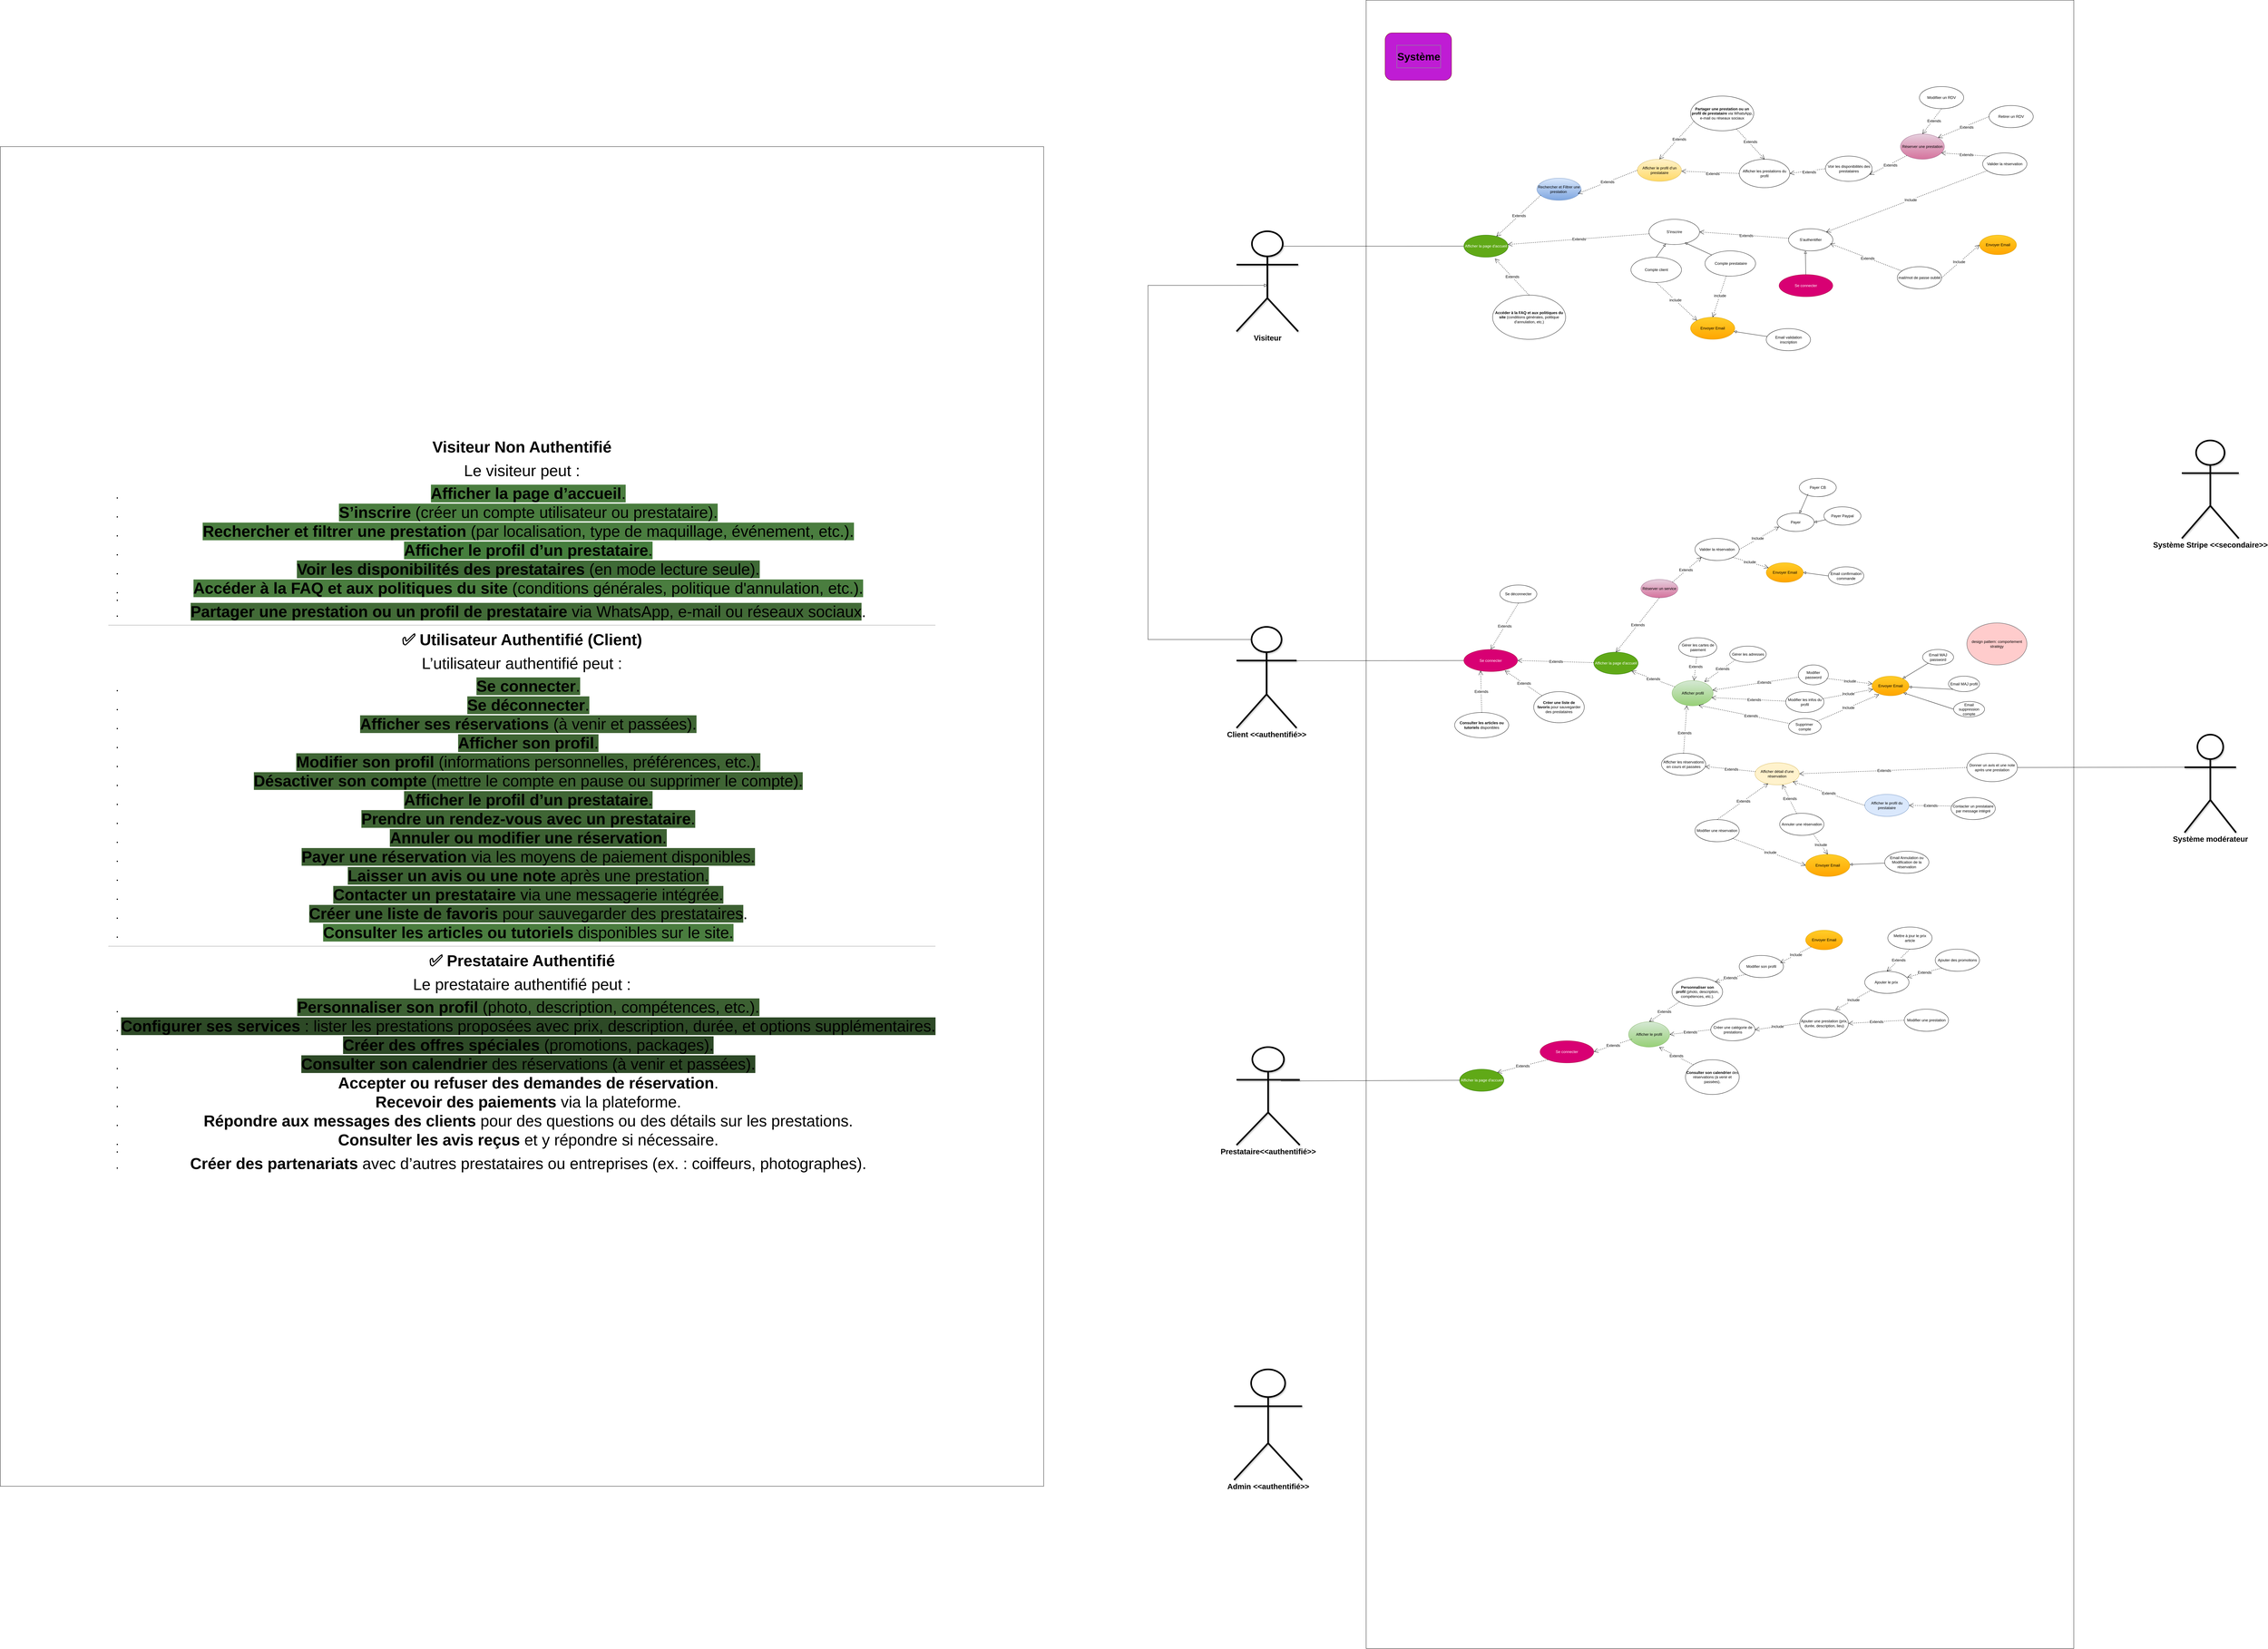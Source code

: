 <mxfile version="26.0.11">
  <diagram name="Page-1" id="6ZYqpIRizQXzz5DhEBzc">
    <mxGraphModel dx="7439" dy="3615" grid="1" gridSize="10" guides="1" tooltips="1" connect="1" arrows="1" fold="1" page="1" pageScale="1" pageWidth="827" pageHeight="1169" math="0" shadow="0">
      <root>
        <mxCell id="0" />
        <mxCell id="1" parent="0" />
        <mxCell id="JcrogjCkA5fSQEfnVnb9-1" value="&lt;font style=&quot;font-size: 24px;&quot;&gt;&lt;b&gt;Visiteur&lt;/b&gt;&lt;/font&gt;" style="shape=umlActor;verticalLabelPosition=bottom;verticalAlign=top;html=1;strokeWidth=5;shadow=1;" parent="1" vertex="1">
          <mxGeometry x="-930" y="-892" width="195" height="317" as="geometry" />
        </mxCell>
        <mxCell id="JcrogjCkA5fSQEfnVnb9-3" value="&lt;font style=&quot;font-size: 24px;&quot;&gt;&lt;b&gt;Prestataire&amp;lt;&amp;lt;authentifié&amp;gt;&amp;gt;&lt;/b&gt;&lt;/font&gt;" style="shape=umlActor;verticalLabelPosition=bottom;verticalAlign=top;html=1;strokeWidth=5;shadow=1;" parent="1" vertex="1">
          <mxGeometry x="-930" y="1690" width="200" height="310" as="geometry" />
        </mxCell>
        <mxCell id="JcrogjCkA5fSQEfnVnb9-5" value="&lt;font style=&quot;font-size: 24px;&quot;&gt;&lt;b&gt;Système Stripe &amp;lt;&amp;lt;secondaire&amp;gt;&amp;gt;&lt;/b&gt;&lt;/font&gt;" style="shape=umlActor;verticalLabelPosition=bottom;verticalAlign=top;html=1;strokeWidth=5;shadow=1;" parent="1" vertex="1">
          <mxGeometry x="2060" y="-230" width="180" height="310" as="geometry" />
        </mxCell>
        <mxCell id="JcrogjCkA5fSQEfnVnb9-6" value="Includ" style="rounded=0;whiteSpace=wrap;html=1;" parent="1" vertex="1">
          <mxGeometry x="-520" y="-1623.5" width="2238.25" height="5217" as="geometry" />
        </mxCell>
        <mxCell id="JcrogjCkA5fSQEfnVnb9-7" value="" style="rounded=1;whiteSpace=wrap;html=1;fillColor=light-dark(#bf1cd4, #ffadcd);strokeColor=#6F0000;container=1;fontColor=#ffffff;direction=west;" parent="1" vertex="1">
          <mxGeometry x="-460" y="-1520" width="210" height="150" as="geometry" />
        </mxCell>
        <mxCell id="JcrogjCkA5fSQEfnVnb9-8" value="&lt;font style=&quot;font-size: 33px;&quot;&gt;&lt;b&gt;Système&lt;/b&gt;&lt;/font&gt;" style="text;strokeColor=#9673A6;fillColor=light-dark(#bf1cd4, #392f3f);html=1;align=center;verticalAlign=middle;whiteSpace=wrap;rounded=0;fontSize=16;strokeWidth=2;container=1;" parent="JcrogjCkA5fSQEfnVnb9-7" vertex="1">
          <mxGeometry x="36.998" y="39.286" width="138.548" height="71.429" as="geometry" />
        </mxCell>
        <mxCell id="JcrogjCkA5fSQEfnVnb9-9" value="" style="endArrow=none;html=1;rounded=0;fontSize=12;startSize=8;endSize=8;entryX=0;entryY=0.5;entryDx=0;entryDy=0;exitX=0.75;exitY=0.149;exitDx=0;exitDy=0;exitPerimeter=0;" parent="1" source="JcrogjCkA5fSQEfnVnb9-1" target="JcrogjCkA5fSQEfnVnb9-14" edge="1">
          <mxGeometry width="50" height="50" relative="1" as="geometry">
            <mxPoint x="-480" y="-453" as="sourcePoint" />
            <mxPoint x="-122" y="-265" as="targetPoint" />
          </mxGeometry>
        </mxCell>
        <mxCell id="JcrogjCkA5fSQEfnVnb9-11" value="&lt;font style=&quot;font-size: 24px;&quot;&gt;&lt;b&gt;Admin &amp;lt;&amp;lt;authentifié&amp;gt;&amp;gt;&lt;/b&gt;&lt;/font&gt;" style="shape=umlActor;verticalLabelPosition=bottom;verticalAlign=top;html=1;strokeWidth=5;shadow=1;" parent="1" vertex="1">
          <mxGeometry x="-937.5" y="2710" width="215" height="350" as="geometry" />
        </mxCell>
        <mxCell id="JcrogjCkA5fSQEfnVnb9-12" style="rounded=0;orthogonalLoop=1;jettySize=auto;html=1;fontSize=12;startSize=8;endSize=8;endArrow=block;endFill=0;edgeStyle=orthogonalEdgeStyle;exitX=0.251;exitY=0.116;exitDx=0;exitDy=0;exitPerimeter=0;entryX=0.503;entryY=0.54;entryDx=0;entryDy=0;entryPerimeter=0;" parent="1" source="JcrogjCkA5fSQEfnVnb9-4" target="JcrogjCkA5fSQEfnVnb9-1" edge="1">
          <mxGeometry relative="1" as="geometry">
            <mxPoint x="-862" y="400" as="sourcePoint" />
            <mxPoint x="-810" y="-720" as="targetPoint" />
            <Array as="points">
              <mxPoint x="-802" y="400" />
              <mxPoint x="-1210" y="400" />
              <mxPoint x="-1210" y="-721" />
            </Array>
          </mxGeometry>
        </mxCell>
        <mxCell id="JcrogjCkA5fSQEfnVnb9-13" value="Rechercher et Filtrer une prestation&amp;nbsp;" style="ellipse;whiteSpace=wrap;html=1;fillColor=#dae8fc;strokeColor=#6c8ebf;gradientColor=#7ea6e0;" parent="1" vertex="1">
          <mxGeometry x="20" y="-1060" width="140" height="70" as="geometry" />
        </mxCell>
        <mxCell id="JcrogjCkA5fSQEfnVnb9-14" value="Afficher la page d&#39;accueil" style="ellipse;whiteSpace=wrap;html=1;fillColor=#60a917;strokeColor=#2D7600;fontColor=#ffffff;" parent="1" vertex="1">
          <mxGeometry x="-211" y="-880" width="140" height="70" as="geometry" />
        </mxCell>
        <mxCell id="JcrogjCkA5fSQEfnVnb9-15" value="Extends" style="endArrow=open;endSize=12;dashed=1;html=1;rounded=0;fontSize=12;curved=1;exitX=0.09;exitY=0.768;exitDx=0;exitDy=0;exitPerimeter=0;" parent="1" source="JcrogjCkA5fSQEfnVnb9-13" target="JcrogjCkA5fSQEfnVnb9-14" edge="1">
          <mxGeometry x="-0.004" width="160" relative="1" as="geometry">
            <mxPoint x="62" y="-177" as="sourcePoint" />
            <mxPoint x="222" y="-177" as="targetPoint" />
            <mxPoint as="offset" />
          </mxGeometry>
        </mxCell>
        <mxCell id="JcrogjCkA5fSQEfnVnb9-16" value="Afficher le profil d&#39;un prestataire" style="ellipse;whiteSpace=wrap;html=1;fillColor=#fff2cc;gradientColor=#ffd966;strokeColor=#d6b656;" parent="1" vertex="1">
          <mxGeometry x="337.5" y="-1120" width="140" height="70" as="geometry" />
        </mxCell>
        <mxCell id="JcrogjCkA5fSQEfnVnb9-17" value="Extends" style="endArrow=open;endSize=12;dashed=1;html=1;rounded=0;fontSize=12;curved=1;exitX=0;exitY=0.5;exitDx=0;exitDy=0;entryX=0.926;entryY=0.698;entryDx=0;entryDy=0;entryPerimeter=0;" parent="1" source="JcrogjCkA5fSQEfnVnb9-16" target="JcrogjCkA5fSQEfnVnb9-13" edge="1">
          <mxGeometry x="0.01" width="160" relative="1" as="geometry">
            <mxPoint x="438" y="-216" as="sourcePoint" />
            <mxPoint x="315" y="-221" as="targetPoint" />
            <Array as="points" />
            <mxPoint as="offset" />
          </mxGeometry>
        </mxCell>
        <mxCell id="JcrogjCkA5fSQEfnVnb9-22" value="Retirer un RDV" style="ellipse;whiteSpace=wrap;html=1;" parent="1" vertex="1">
          <mxGeometry x="1450" y="-1290" width="140" height="70" as="geometry" />
        </mxCell>
        <mxCell id="JcrogjCkA5fSQEfnVnb9-23" value="Extends" style="endArrow=open;endSize=12;dashed=1;html=1;rounded=0;fontSize=12;curved=1;exitX=0;exitY=0.5;exitDx=0;exitDy=0;entryX=1;entryY=0;entryDx=0;entryDy=0;" parent="1" source="JcrogjCkA5fSQEfnVnb9-22" target="ZPxUNIYuf-vSOhyrgH9L-7" edge="1">
          <mxGeometry x="-0.093" y="4" width="160" relative="1" as="geometry">
            <mxPoint x="313" y="-135" as="sourcePoint" />
            <mxPoint x="468.77" y="-331.533" as="targetPoint" />
            <mxPoint as="offset" />
          </mxGeometry>
        </mxCell>
        <mxCell id="JcrogjCkA5fSQEfnVnb9-28" value="Valider la réservation" style="ellipse;whiteSpace=wrap;html=1;" parent="1" vertex="1">
          <mxGeometry x="1430" y="-1140" width="140" height="70" as="geometry" />
        </mxCell>
        <mxCell id="JcrogjCkA5fSQEfnVnb9-29" value="S&#39;authentifier" style="ellipse;whiteSpace=wrap;html=1;" parent="1" vertex="1">
          <mxGeometry x="816" y="-900" width="140" height="70" as="geometry" />
        </mxCell>
        <mxCell id="JcrogjCkA5fSQEfnVnb9-30" value="Extends" style="endArrow=open;endSize=12;dashed=1;html=1;rounded=0;fontSize=12;curved=1;exitX=0;exitY=0;exitDx=0;exitDy=0;entryX=0.928;entryY=0.75;entryDx=0;entryDy=0;entryPerimeter=0;" parent="1" source="JcrogjCkA5fSQEfnVnb9-28" target="ZPxUNIYuf-vSOhyrgH9L-7" edge="1">
          <mxGeometry x="-0.051" y="1" width="160" relative="1" as="geometry">
            <mxPoint x="261" y="-28" as="sourcePoint" />
            <mxPoint x="500" y="-155" as="targetPoint" />
            <mxPoint x="-1" as="offset" />
          </mxGeometry>
        </mxCell>
        <mxCell id="JcrogjCkA5fSQEfnVnb9-31" value="Include" style="endArrow=open;endSize=12;dashed=1;html=1;rounded=0;fontSize=12;curved=1;entryX=1;entryY=0;entryDx=0;entryDy=0;" parent="1" source="JcrogjCkA5fSQEfnVnb9-28" target="JcrogjCkA5fSQEfnVnb9-29" edge="1">
          <mxGeometry x="-0.051" y="1" width="160" relative="1" as="geometry">
            <mxPoint x="265" y="57" as="sourcePoint" />
            <mxPoint x="140" y="34" as="targetPoint" />
            <mxPoint x="-1" as="offset" />
          </mxGeometry>
        </mxCell>
        <mxCell id="JcrogjCkA5fSQEfnVnb9-32" value="S&#39;inscrire" style="ellipse;whiteSpace=wrap;html=1;" parent="1" vertex="1">
          <mxGeometry x="374.5" y="-930" width="160" height="80" as="geometry" />
        </mxCell>
        <mxCell id="JcrogjCkA5fSQEfnVnb9-33" value="Extends" style="endArrow=open;endSize=12;dashed=1;html=1;rounded=0;fontSize=12;curved=1;" parent="1" source="JcrogjCkA5fSQEfnVnb9-32" target="JcrogjCkA5fSQEfnVnb9-14" edge="1">
          <mxGeometry x="-0.004" width="160" relative="1" as="geometry">
            <mxPoint x="-108" y="-137" as="sourcePoint" />
            <mxPoint x="-121" y="-203" as="targetPoint" />
            <mxPoint as="offset" />
          </mxGeometry>
        </mxCell>
        <mxCell id="JcrogjCkA5fSQEfnVnb9-34" value="Extends" style="endArrow=open;endSize=12;dashed=1;html=1;rounded=0;fontSize=12;curved=1;entryX=1;entryY=0.5;entryDx=0;entryDy=0;" parent="1" source="JcrogjCkA5fSQEfnVnb9-29" target="JcrogjCkA5fSQEfnVnb9-32" edge="1">
          <mxGeometry x="-0.051" y="1" width="160" relative="1" as="geometry">
            <mxPoint x="117" y="161" as="sourcePoint" />
            <mxPoint x="-8" y="138" as="targetPoint" />
            <mxPoint x="-1" as="offset" />
          </mxGeometry>
        </mxCell>
        <mxCell id="JcrogjCkA5fSQEfnVnb9-35" value="Donner un avis et une note après une prestation" style="ellipse;whiteSpace=wrap;html=1;" parent="1" vertex="1">
          <mxGeometry x="1380" y="760" width="160" height="90" as="geometry" />
        </mxCell>
        <mxCell id="JcrogjCkA5fSQEfnVnb9-37" value="Afficher les réservations en cours et passées" style="ellipse;whiteSpace=wrap;html=1;" parent="1" vertex="1">
          <mxGeometry x="414" y="760" width="140" height="70" as="geometry" />
        </mxCell>
        <mxCell id="JcrogjCkA5fSQEfnVnb9-40" value="Envoyer Email" style="ellipse;whiteSpace=wrap;html=1;fillColor=#ffcd28;strokeColor=#d79b00;gradientColor=#ffa500;" parent="1" vertex="1">
          <mxGeometry x="506" y="-620" width="140" height="70" as="geometry" />
        </mxCell>
        <mxCell id="JcrogjCkA5fSQEfnVnb9-41" value="Email validation inscription" style="ellipse;whiteSpace=wrap;html=1;" parent="1" vertex="1">
          <mxGeometry x="745.5" y="-584" width="140" height="70" as="geometry" />
        </mxCell>
        <mxCell id="JcrogjCkA5fSQEfnVnb9-42" style="rounded=0;orthogonalLoop=1;jettySize=auto;html=1;fontSize=12;endArrow=block;endFill=0;" parent="1" source="JcrogjCkA5fSQEfnVnb9-41" target="JcrogjCkA5fSQEfnVnb9-40" edge="1">
          <mxGeometry relative="1" as="geometry">
            <mxPoint x="-231.5" y="54" as="sourcePoint" />
            <mxPoint x="-218.5" y="-225" as="targetPoint" />
          </mxGeometry>
        </mxCell>
        <mxCell id="JcrogjCkA5fSQEfnVnb9-43" value="include" style="endArrow=open;endSize=12;dashed=1;html=1;rounded=0;fontSize=12;curved=1;entryX=0;entryY=0;entryDx=0;entryDy=0;exitX=0.5;exitY=1;exitDx=0;exitDy=0;" parent="1" source="ZPxUNIYuf-vSOhyrgH9L-33" target="JcrogjCkA5fSQEfnVnb9-40" edge="1">
          <mxGeometry x="-0.051" y="1" width="160" relative="1" as="geometry">
            <mxPoint x="-148" y="-62" as="sourcePoint" />
            <mxPoint x="-119" y="-179" as="targetPoint" />
            <mxPoint x="-1" as="offset" />
          </mxGeometry>
        </mxCell>
        <mxCell id="JcrogjCkA5fSQEfnVnb9-44" value="Se déconnecter" style="ellipse;whiteSpace=wrap;html=1;" parent="1" vertex="1">
          <mxGeometry x="-97" y="227.5" width="117" height="57" as="geometry" />
        </mxCell>
        <mxCell id="JcrogjCkA5fSQEfnVnb9-46" value="Réserver un service" style="ellipse;whiteSpace=wrap;html=1;fillColor=#e6d0de;strokeColor=#996185;gradientColor=#d5739d;" parent="1" vertex="1">
          <mxGeometry x="349" y="210" width="117" height="58" as="geometry" />
        </mxCell>
        <mxCell id="JcrogjCkA5fSQEfnVnb9-47" value="Envoyer Email" style="ellipse;whiteSpace=wrap;html=1;fillColor=#ffcd28;strokeColor=#d79b00;gradientColor=#ffa500;" parent="1" vertex="1">
          <mxGeometry x="745.5" y="157" width="117" height="62" as="geometry" />
        </mxCell>
        <mxCell id="JcrogjCkA5fSQEfnVnb9-48" value="Include" style="endArrow=open;endSize=12;dashed=1;html=1;rounded=0;fontSize=12;curved=1;exitX=1;exitY=1;exitDx=0;exitDy=0;" parent="1" source="O4oYYWf4ppTde2RlQpEJ-8" target="JcrogjCkA5fSQEfnVnb9-47" edge="1">
          <mxGeometry x="-0.051" y="1" width="160" relative="1" as="geometry">
            <mxPoint x="-67" y="334" as="sourcePoint" />
            <mxPoint x="-117" y="257" as="targetPoint" />
            <mxPoint x="-1" as="offset" />
          </mxGeometry>
        </mxCell>
        <mxCell id="JcrogjCkA5fSQEfnVnb9-49" value="Email confirmation commande" style="ellipse;whiteSpace=wrap;html=1;" parent="1" vertex="1">
          <mxGeometry x="942" y="170" width="112" height="57.5" as="geometry" />
        </mxCell>
        <mxCell id="JcrogjCkA5fSQEfnVnb9-50" style="rounded=0;orthogonalLoop=1;jettySize=auto;html=1;fontSize=12;endArrow=block;endFill=0;exitX=0;exitY=0.5;exitDx=0;exitDy=0;entryX=1;entryY=0.5;entryDx=0;entryDy=0;" parent="1" source="JcrogjCkA5fSQEfnVnb9-49" target="JcrogjCkA5fSQEfnVnb9-47" edge="1">
          <mxGeometry relative="1" as="geometry">
            <mxPoint x="-31" y="394" as="sourcePoint" />
            <mxPoint x="-52" y="308" as="targetPoint" />
          </mxGeometry>
        </mxCell>
        <mxCell id="JcrogjCkA5fSQEfnVnb9-53" value="Afficher détail d&#39;une réservation" style="ellipse;whiteSpace=wrap;html=1;fillColor=#fff2cc;strokeColor=#d6b656;" parent="1" vertex="1">
          <mxGeometry x="710" y="790" width="140" height="70" as="geometry" />
        </mxCell>
        <mxCell id="JcrogjCkA5fSQEfnVnb9-54" value="Extends" style="endArrow=open;endSize=12;dashed=1;html=1;rounded=0;fontSize=12;curved=1;" parent="1" source="JcrogjCkA5fSQEfnVnb9-53" target="JcrogjCkA5fSQEfnVnb9-37" edge="1">
          <mxGeometry x="-0.051" y="1" width="160" relative="1" as="geometry">
            <mxPoint x="-46" y="542" as="sourcePoint" />
            <mxPoint x="-96" y="465" as="targetPoint" />
            <mxPoint x="-1" as="offset" />
          </mxGeometry>
        </mxCell>
        <mxCell id="JcrogjCkA5fSQEfnVnb9-56" value="Extends" style="endArrow=open;endSize=12;dashed=1;html=1;rounded=0;fontSize=12;curved=1;entryX=1;entryY=0.5;entryDx=0;entryDy=0;exitX=0;exitY=0.5;exitDx=0;exitDy=0;" parent="1" source="JcrogjCkA5fSQEfnVnb9-35" target="JcrogjCkA5fSQEfnVnb9-53" edge="1">
          <mxGeometry x="-0.012" width="160" relative="1" as="geometry">
            <mxPoint x="397" y="330" as="sourcePoint" />
            <mxPoint x="212.66" y="823.82" as="targetPoint" />
            <mxPoint as="offset" />
          </mxGeometry>
        </mxCell>
        <mxCell id="JcrogjCkA5fSQEfnVnb9-60" value="Afficher le profil du prestataire" style="ellipse;whiteSpace=wrap;html=1;fillColor=#dae8fc;strokeColor=#6c8ebf;" parent="1" vertex="1">
          <mxGeometry x="1057" y="890" width="140" height="70" as="geometry" />
        </mxCell>
        <mxCell id="JcrogjCkA5fSQEfnVnb9-61" value="Extends" style="endArrow=open;endSize=12;dashed=1;html=1;rounded=0;fontSize=12;curved=1;exitX=0;exitY=0.5;exitDx=0;exitDy=0;entryX=1;entryY=1;entryDx=0;entryDy=0;" parent="1" source="JcrogjCkA5fSQEfnVnb9-60" target="JcrogjCkA5fSQEfnVnb9-53" edge="1">
          <mxGeometry x="0.012" width="160" relative="1" as="geometry">
            <mxPoint x="152" y="453.09" as="sourcePoint" />
            <mxPoint x="71" y="453.09" as="targetPoint" />
            <mxPoint x="1" as="offset" />
          </mxGeometry>
        </mxCell>
        <mxCell id="JcrogjCkA5fSQEfnVnb9-62" value="Annuler une réservation" style="ellipse;whiteSpace=wrap;html=1;" parent="1" vertex="1">
          <mxGeometry x="788" y="950" width="140" height="70" as="geometry" />
        </mxCell>
        <mxCell id="JcrogjCkA5fSQEfnVnb9-63" value="Extends" style="endArrow=open;endSize=12;dashed=1;html=1;rounded=0;fontSize=12;curved=1;" parent="1" source="JcrogjCkA5fSQEfnVnb9-62" target="JcrogjCkA5fSQEfnVnb9-53" edge="1">
          <mxGeometry x="0.012" width="160" relative="1" as="geometry">
            <mxPoint x="147" y="525" as="sourcePoint" />
            <mxPoint x="84.615" y="1008.462" as="targetPoint" />
            <mxPoint x="1" as="offset" />
          </mxGeometry>
        </mxCell>
        <mxCell id="JcrogjCkA5fSQEfnVnb9-64" value="Envoyer Email" style="ellipse;whiteSpace=wrap;html=1;fillColor=#ffcd28;strokeColor=#d79b00;gradientColor=#ffa500;" parent="1" vertex="1">
          <mxGeometry x="870" y="1080" width="140" height="70" as="geometry" />
        </mxCell>
        <mxCell id="JcrogjCkA5fSQEfnVnb9-65" value="Include" style="endArrow=open;endSize=12;dashed=1;html=1;rounded=0;fontSize=12;curved=1;exitX=0.767;exitY=0.964;exitDx=0;exitDy=0;entryX=0.5;entryY=0;entryDx=0;entryDy=0;exitPerimeter=0;" parent="1" source="JcrogjCkA5fSQEfnVnb9-62" target="JcrogjCkA5fSQEfnVnb9-64" edge="1">
          <mxGeometry x="0.029" width="160" relative="1" as="geometry">
            <mxPoint x="268" y="547" as="sourcePoint" />
            <mxPoint x="330" y="548" as="targetPoint" />
            <mxPoint as="offset" />
            <Array as="points" />
          </mxGeometry>
        </mxCell>
        <mxCell id="JcrogjCkA5fSQEfnVnb9-66" value="Email Annulation ou Modification de la réservation" style="ellipse;whiteSpace=wrap;html=1;" parent="1" vertex="1">
          <mxGeometry x="1120" y="1070" width="140" height="70" as="geometry" />
        </mxCell>
        <mxCell id="JcrogjCkA5fSQEfnVnb9-67" style="rounded=0;orthogonalLoop=1;jettySize=auto;html=1;fontSize=12;endArrow=block;endFill=0;" parent="1" source="JcrogjCkA5fSQEfnVnb9-66" target="JcrogjCkA5fSQEfnVnb9-64" edge="1">
          <mxGeometry relative="1" as="geometry">
            <mxPoint x="445" y="432" as="sourcePoint" />
            <mxPoint x="377" y="433" as="targetPoint" />
          </mxGeometry>
        </mxCell>
        <mxCell id="JcrogjCkA5fSQEfnVnb9-68" value="Afficher profil" style="ellipse;whiteSpace=wrap;html=1;fillColor=#d5e8d4;gradientColor=#97d077;strokeColor=#82b366;" parent="1" vertex="1">
          <mxGeometry x="447.5" y="530" width="130" height="80" as="geometry" />
        </mxCell>
        <mxCell id="JcrogjCkA5fSQEfnVnb9-69" value="" style="endArrow=none;html=1;rounded=0;fontSize=12;startSize=8;endSize=8;exitX=0.72;exitY=0.336;exitDx=0;exitDy=0;exitPerimeter=0;entryX=0;entryY=0.5;entryDx=0;entryDy=0;" parent="1" source="JcrogjCkA5fSQEfnVnb9-4" target="8HR4kZGneCp6-RXd8VZ6-17" edge="1">
          <mxGeometry width="50" height="50" relative="1" as="geometry">
            <mxPoint x="-475" y="54" as="sourcePoint" />
            <mxPoint x="-180" y="390" as="targetPoint" />
          </mxGeometry>
        </mxCell>
        <mxCell id="JcrogjCkA5fSQEfnVnb9-70" value="Modifier les infos du profil" style="ellipse;whiteSpace=wrap;html=1;" parent="1" vertex="1">
          <mxGeometry x="807" y="565" width="121" height="66" as="geometry" />
        </mxCell>
        <mxCell id="JcrogjCkA5fSQEfnVnb9-71" value="Modifier password" style="ellipse;whiteSpace=wrap;html=1;" parent="1" vertex="1">
          <mxGeometry x="847" y="480.5" width="95" height="63" as="geometry" />
        </mxCell>
        <mxCell id="JcrogjCkA5fSQEfnVnb9-72" value="Extends" style="endArrow=open;endSize=12;dashed=1;html=1;rounded=0;fontSize=12;curved=1;" parent="1" source="JcrogjCkA5fSQEfnVnb9-71" target="JcrogjCkA5fSQEfnVnb9-68" edge="1">
          <mxGeometry x="-0.198" width="160" relative="1" as="geometry">
            <mxPoint x="-102" y="133" as="sourcePoint" />
            <mxPoint x="160" y="540" as="targetPoint" />
            <mxPoint as="offset" />
            <Array as="points" />
          </mxGeometry>
        </mxCell>
        <mxCell id="JcrogjCkA5fSQEfnVnb9-73" value="Extends" style="endArrow=open;endSize=12;dashed=1;html=1;rounded=0;fontSize=12;curved=1;entryX=0.961;entryY=0.673;entryDx=0;entryDy=0;entryPerimeter=0;" parent="1" source="JcrogjCkA5fSQEfnVnb9-70" target="JcrogjCkA5fSQEfnVnb9-68" edge="1">
          <mxGeometry x="-0.148" y="1" width="160" relative="1" as="geometry">
            <mxPoint x="-137" y="110" as="sourcePoint" />
            <mxPoint x="-188" y="140" as="targetPoint" />
            <mxPoint as="offset" />
          </mxGeometry>
        </mxCell>
        <mxCell id="JcrogjCkA5fSQEfnVnb9-74" value="Supprimer&amp;nbsp; compte" style="ellipse;whiteSpace=wrap;html=1;" parent="1" vertex="1">
          <mxGeometry x="816" y="650" width="103" height="51" as="geometry" />
        </mxCell>
        <mxCell id="JcrogjCkA5fSQEfnVnb9-75" value="Extends" style="endArrow=open;endSize=12;dashed=1;html=1;rounded=0;fontSize=12;curved=1;entryX=0.648;entryY=0.976;entryDx=0;entryDy=0;entryPerimeter=0;" parent="1" source="JcrogjCkA5fSQEfnVnb9-74" target="JcrogjCkA5fSQEfnVnb9-68" edge="1">
          <mxGeometry x="-0.148" y="1" width="160" relative="1" as="geometry">
            <mxPoint x="-73" y="143" as="sourcePoint" />
            <mxPoint x="136" y="573" as="targetPoint" />
            <mxPoint as="offset" />
          </mxGeometry>
        </mxCell>
        <mxCell id="JcrogjCkA5fSQEfnVnb9-76" value="Envoyer Email" style="ellipse;whiteSpace=wrap;html=1;fillColor=#ffcd28;strokeColor=#d79b00;gradientColor=#ffa500;" parent="1" vertex="1">
          <mxGeometry x="1080" y="516" width="117" height="62" as="geometry" />
        </mxCell>
        <mxCell id="JcrogjCkA5fSQEfnVnb9-77" value="Include" style="endArrow=open;endSize=12;dashed=1;html=1;rounded=0;fontSize=12;curved=1;exitX=0.945;exitY=0.681;exitDx=0;exitDy=0;exitPerimeter=0;" parent="1" source="JcrogjCkA5fSQEfnVnb9-71" target="JcrogjCkA5fSQEfnVnb9-76" edge="1">
          <mxGeometry x="0.01" width="160" relative="1" as="geometry">
            <mxPoint x="44" y="107" as="sourcePoint" />
            <mxPoint x="-19" y="136" as="targetPoint" />
            <mxPoint as="offset" />
          </mxGeometry>
        </mxCell>
        <mxCell id="JcrogjCkA5fSQEfnVnb9-78" value="Include" style="endArrow=open;endSize=12;dashed=1;html=1;rounded=0;fontSize=12;curved=1;entryX=0.026;entryY=0.672;entryDx=0;entryDy=0;entryPerimeter=0;" parent="1" source="JcrogjCkA5fSQEfnVnb9-70" target="JcrogjCkA5fSQEfnVnb9-76" edge="1">
          <mxGeometry x="0.01" width="160" relative="1" as="geometry">
            <mxPoint x="-19" y="157" as="sourcePoint" />
            <mxPoint x="189" y="202" as="targetPoint" />
            <mxPoint as="offset" />
          </mxGeometry>
        </mxCell>
        <mxCell id="JcrogjCkA5fSQEfnVnb9-79" value="Include" style="endArrow=open;endSize=12;dashed=1;html=1;rounded=0;fontSize=12;curved=1;entryX=0.192;entryY=0.932;entryDx=0;entryDy=0;entryPerimeter=0;" parent="1" source="JcrogjCkA5fSQEfnVnb9-74" target="JcrogjCkA5fSQEfnVnb9-76" edge="1">
          <mxGeometry x="0.01" width="160" relative="1" as="geometry">
            <mxPoint x="19" y="175" as="sourcePoint" />
            <mxPoint x="142" y="159" as="targetPoint" />
            <mxPoint as="offset" />
          </mxGeometry>
        </mxCell>
        <mxCell id="JcrogjCkA5fSQEfnVnb9-80" value="Email MAJ password" style="ellipse;whiteSpace=wrap;html=1;" parent="1" vertex="1">
          <mxGeometry x="1240" y="431.5" width="98" height="49" as="geometry" />
        </mxCell>
        <mxCell id="JcrogjCkA5fSQEfnVnb9-81" value="Email MAJ profil" style="ellipse;whiteSpace=wrap;html=1;" parent="1" vertex="1">
          <mxGeometry x="1322" y="516" width="98" height="49" as="geometry" />
        </mxCell>
        <mxCell id="JcrogjCkA5fSQEfnVnb9-82" value="Email suppression compte" style="ellipse;whiteSpace=wrap;html=1;" parent="1" vertex="1">
          <mxGeometry x="1338" y="596" width="98" height="49" as="geometry" />
        </mxCell>
        <mxCell id="JcrogjCkA5fSQEfnVnb9-83" style="rounded=0;orthogonalLoop=1;jettySize=auto;html=1;fontSize=12;endArrow=block;endFill=0;" parent="1" source="JcrogjCkA5fSQEfnVnb9-80" target="JcrogjCkA5fSQEfnVnb9-76" edge="1">
          <mxGeometry relative="1" as="geometry">
            <mxPoint x="368" y="120" as="sourcePoint" />
            <mxPoint x="249" y="202" as="targetPoint" />
          </mxGeometry>
        </mxCell>
        <mxCell id="JcrogjCkA5fSQEfnVnb9-85" style="rounded=0;orthogonalLoop=1;jettySize=auto;html=1;fontSize=12;endArrow=block;endFill=0;entryX=1;entryY=1;entryDx=0;entryDy=0;exitX=0;exitY=0.5;exitDx=0;exitDy=0;" parent="1" source="JcrogjCkA5fSQEfnVnb9-82" target="JcrogjCkA5fSQEfnVnb9-76" edge="1">
          <mxGeometry relative="1" as="geometry">
            <mxPoint x="302" y="226" as="sourcePoint" />
            <mxPoint x="229" y="218" as="targetPoint" />
          </mxGeometry>
        </mxCell>
        <mxCell id="JcrogjCkA5fSQEfnVnb9-86" style="edgeStyle=none;curved=1;rounded=0;orthogonalLoop=1;jettySize=auto;html=1;exitX=0.5;exitY=1;exitDx=0;exitDy=0;fontSize=12;startSize=8;endSize=8;" parent="1" edge="1">
          <mxGeometry relative="1" as="geometry">
            <mxPoint x="20" y="1030" as="sourcePoint" />
            <mxPoint x="20" y="1030" as="targetPoint" />
          </mxGeometry>
        </mxCell>
        <mxCell id="JcrogjCkA5fSQEfnVnb9-87" value="Gérer les cartes de paiement" style="ellipse;whiteSpace=wrap;html=1;" parent="1" vertex="1">
          <mxGeometry x="468.5" y="394.5" width="120.5" height="61" as="geometry" />
        </mxCell>
        <mxCell id="JcrogjCkA5fSQEfnVnb9-88" value="Gérer les adresses" style="ellipse;whiteSpace=wrap;html=1;" parent="1" vertex="1">
          <mxGeometry x="630" y="421" width="115.5" height="51" as="geometry" />
        </mxCell>
        <mxCell id="JcrogjCkA5fSQEfnVnb9-89" value="Extends" style="endArrow=open;endSize=12;dashed=1;html=1;rounded=0;fontSize=12;" parent="1" source="JcrogjCkA5fSQEfnVnb9-87" target="JcrogjCkA5fSQEfnVnb9-68" edge="1">
          <mxGeometry x="-0.19" width="160" relative="1" as="geometry">
            <mxPoint x="-162" y="248" as="sourcePoint" />
            <mxPoint x="-225" y="216" as="targetPoint" />
            <mxPoint as="offset" />
          </mxGeometry>
        </mxCell>
        <mxCell id="JcrogjCkA5fSQEfnVnb9-90" value="Extends" style="endArrow=open;endSize=12;dashed=1;html=1;rounded=0;fontSize=12;curved=1;exitX=0;exitY=1;exitDx=0;exitDy=0;entryX=0.788;entryY=0.048;entryDx=0;entryDy=0;entryPerimeter=0;" parent="1" source="JcrogjCkA5fSQEfnVnb9-88" target="JcrogjCkA5fSQEfnVnb9-68" edge="1">
          <mxGeometry x="-0.18" width="160" relative="1" as="geometry">
            <mxPoint x="-238" y="273" as="sourcePoint" />
            <mxPoint x="-198" y="211" as="targetPoint" />
            <mxPoint as="offset" />
            <Array as="points" />
          </mxGeometry>
        </mxCell>
        <mxCell id="JcrogjCkA5fSQEfnVnb9-91" value="Créer une catégorie de prestations" style="ellipse;whiteSpace=wrap;html=1;" parent="1" vertex="1">
          <mxGeometry x="570" y="1600" width="140" height="70" as="geometry" />
        </mxCell>
        <mxCell id="JcrogjCkA5fSQEfnVnb9-93" value="" style="endArrow=none;html=1;rounded=0;exitX=0.702;exitY=0.346;exitDx=0;exitDy=0;exitPerimeter=0;entryX=0;entryY=0.5;entryDx=0;entryDy=0;" parent="1" source="JcrogjCkA5fSQEfnVnb9-3" target="ZPxUNIYuf-vSOhyrgH9L-14" edge="1">
          <mxGeometry width="50" height="50" relative="1" as="geometry">
            <mxPoint x="-424" y="844" as="sourcePoint" />
            <mxPoint x="-225" y="1113" as="targetPoint" />
          </mxGeometry>
        </mxCell>
        <mxCell id="JcrogjCkA5fSQEfnVnb9-95" value="Ajouter une prestation (prix, durée, description, lieu)" style="ellipse;whiteSpace=wrap;html=1;" parent="1" vertex="1">
          <mxGeometry x="851.5" y="1570" width="154" height="90" as="geometry" />
        </mxCell>
        <mxCell id="JcrogjCkA5fSQEfnVnb9-96" value="Mettre à jour le prix article" style="ellipse;whiteSpace=wrap;html=1;" parent="1" vertex="1">
          <mxGeometry x="1130" y="1310" width="140" height="70" as="geometry" />
        </mxCell>
        <mxCell id="JcrogjCkA5fSQEfnVnb9-97" value="Ajouter des promotions" style="ellipse;whiteSpace=wrap;html=1;" parent="1" vertex="1">
          <mxGeometry x="1280" y="1380" width="140" height="70" as="geometry" />
        </mxCell>
        <mxCell id="JcrogjCkA5fSQEfnVnb9-104" value="&lt;font style=&quot;font-size: 24px;&quot;&gt;&lt;b&gt;Système modérateur&lt;/b&gt;&lt;/font&gt;" style="shape=umlActor;verticalLabelPosition=bottom;verticalAlign=top;html=1;strokeWidth=5;shadow=1;" parent="1" vertex="1">
          <mxGeometry x="2068.5" y="701" width="163" height="310" as="geometry" />
        </mxCell>
        <mxCell id="JcrogjCkA5fSQEfnVnb9-105" value="" style="endArrow=none;html=1;rounded=0;exitX=1;exitY=0.5;exitDx=0;exitDy=0;entryX=0;entryY=0.333;entryDx=0;entryDy=0;entryPerimeter=0;elbow=vertical;" parent="1" source="JcrogjCkA5fSQEfnVnb9-35" target="JcrogjCkA5fSQEfnVnb9-104" edge="1">
          <mxGeometry width="50" height="50" relative="1" as="geometry">
            <mxPoint x="-158" y="576" as="sourcePoint" />
            <mxPoint x="1485" y="543" as="targetPoint" />
          </mxGeometry>
        </mxCell>
        <mxCell id="0VXXz9JsmSmNUR_kG7N2-2" value="&lt;h2&gt;&lt;strong&gt;&lt;font style=&quot;font-size: 50px;&quot;&gt;Visiteur Non Authentifié&lt;/font&gt;&lt;/strong&gt;&lt;/h2&gt;&lt;p&gt;&lt;font style=&quot;font-size: 50px;&quot;&gt;Le visiteur peut :&lt;/font&gt;&lt;/p&gt;&lt;ul&gt;&lt;li&gt;&lt;font style=&quot;font-size: 50px; background-color: light-dark(rgb(74, 125, 63), rgb(255, 255, 255));&quot;&gt;&lt;strong style=&quot;&quot;&gt;Afficher la page d’accueil&lt;/strong&gt;.&lt;/font&gt;&lt;/li&gt;&lt;li&gt;&lt;font style=&quot;font-size: 50px; background-color: light-dark(rgb(74, 125, 63), rgb(255, 255, 255));&quot;&gt;&lt;strong style=&quot;&quot;&gt;S’inscrire&lt;/strong&gt; (créer un compte utilisateur ou prestataire).&lt;/font&gt;&lt;/li&gt;&lt;li&gt;&lt;font style=&quot;font-size: 50px; background-color: light-dark(rgb(74, 125, 63), rgb(255, 255, 255));&quot;&gt;&lt;strong style=&quot;&quot;&gt;Rechercher et filtrer une prestation&lt;/strong&gt; (par localisation, type de maquillage, événement, etc.).&lt;/font&gt;&lt;/li&gt;&lt;li&gt;&lt;font style=&quot;font-size: 50px; background-color: light-dark(rgb(69, 126, 61), rgb(255, 255, 255));&quot;&gt;&lt;strong&gt;Afficher le profil d’un prestataire&lt;/strong&gt;.&lt;/font&gt;&lt;/li&gt;&lt;li&gt;&lt;font style=&quot;font-size: 50px; background-color: light-dark(rgb(63, 106, 54), rgb(255, 255, 255));&quot;&gt;&lt;strong&gt;Voir les disponibilités des prestataires&lt;/strong&gt; (en mode lecture seule).&lt;/font&gt;&lt;/li&gt;&lt;li&gt;&lt;font style=&quot;font-size: 50px; background-color: light-dark(rgb(74, 125, 63), rgb(255, 255, 255));&quot;&gt;&lt;strong&gt;Accéder à la FAQ et aux politiques du site&lt;/strong&gt; (conditions générales, politique d&#39;annulation, etc.).&lt;/font&gt;&lt;/li&gt;&lt;li&gt;&lt;br&gt;&lt;/li&gt;&lt;li&gt;&lt;font style=&quot;font-size: 50px;&quot;&gt;&lt;span style=&quot;background-color: light-dark(rgb(66, 106, 55), rgb(255, 255, 255));&quot;&gt;&lt;strong&gt;Partager une prestation ou un profil de prestataire&lt;/strong&gt; via WhatsApp, e-mail ou réseaux sociaux&lt;/span&gt;.&lt;/font&gt;&lt;/li&gt;&lt;/ul&gt;&lt;hr&gt;&lt;h2&gt;&lt;font style=&quot;font-size: 50px;&quot;&gt;✅ &lt;strong&gt;Utilisateur Authentifié (Client)&lt;/strong&gt;&lt;/font&gt;&lt;/h2&gt;&lt;p&gt;&lt;font style=&quot;font-size: 50px;&quot;&gt;L’utilisateur authentifié peut :&lt;/font&gt;&lt;/p&gt;&lt;ul&gt;&lt;li&gt;&lt;font style=&quot;font-size: 50px; background-color: light-dark(rgb(66, 106, 55), rgb(255, 255, 255));&quot;&gt;&lt;strong style=&quot;&quot;&gt;Se connecter&lt;/strong&gt;.&lt;/font&gt;&lt;/li&gt;&lt;li&gt;&lt;font style=&quot;font-size: 50px; background-color: light-dark(rgb(66, 106, 55), rgb(255, 255, 255));&quot;&gt;&lt;strong style=&quot;&quot;&gt;Se déconnecter&lt;/strong&gt;.&lt;/font&gt;&lt;/li&gt;&lt;li&gt;&lt;font style=&quot;font-size: 50px; background-color: light-dark(rgb(63, 101, 52), rgb(255, 255, 255));&quot;&gt;&lt;strong&gt;Afficher ses réservations&lt;/strong&gt; (à venir et passées).&lt;/font&gt;&lt;/li&gt;&lt;li&gt;&lt;font style=&quot;font-size: 50px; background-color: light-dark(rgb(63, 101, 52), rgb(255, 255, 255));&quot;&gt;&lt;strong style=&quot;&quot;&gt;Afficher son profil&lt;/strong&gt;.&lt;/font&gt;&lt;/li&gt;&lt;li&gt;&lt;font style=&quot;font-size: 50px; background-color: light-dark(rgb(63, 101, 52), rgb(255, 255, 255));&quot;&gt;&lt;strong&gt;Modifier son profil&lt;/strong&gt; (informations personnelles, préférences, etc.).&lt;/font&gt;&lt;/li&gt;&lt;li&gt;&lt;font style=&quot;font-size: 50px; background-color: light-dark(rgb(63, 101, 52), rgb(255, 255, 255));&quot;&gt;&lt;strong style=&quot;&quot;&gt;Désactiver son compte&lt;/strong&gt; (mettre le compte en pause ou supprimer le compte).&lt;/font&gt;&lt;/li&gt;&lt;li&gt;&lt;font style=&quot;font-size: 50px; background-color: light-dark(rgb(63, 101, 52), rgb(255, 255, 255));&quot;&gt;&lt;strong&gt;Afficher le profil d’un prestataire&lt;/strong&gt;.&lt;/font&gt;&lt;/li&gt;&lt;li&gt;&lt;font style=&quot;font-size: 50px; background-color: light-dark(rgb(63, 101, 52), rgb(255, 255, 255));&quot;&gt;&lt;strong&gt;Prendre un rendez-vous avec un prestataire&lt;/strong&gt;.&lt;/font&gt;&lt;/li&gt;&lt;li&gt;&lt;font style=&quot;font-size: 50px; background-color: light-dark(rgb(60, 96, 50), rgb(255, 255, 255));&quot;&gt;&lt;strong&gt;Annuler ou modifier une réservation&lt;/strong&gt;.&lt;/font&gt;&lt;/li&gt;&lt;li&gt;&lt;font style=&quot;font-size: 50px; background-color: light-dark(rgb(60, 96, 50), rgb(255, 255, 255));&quot;&gt;&lt;strong&gt;Payer une réservation&lt;/strong&gt; via les moyens de paiement disponibles.&lt;/font&gt;&lt;/li&gt;&lt;li&gt;&lt;font style=&quot;font-size: 50px; background-color: light-dark(rgb(60, 96, 50), rgb(255, 255, 255));&quot;&gt;&lt;strong&gt;Laisser un avis ou une note&lt;/strong&gt; après une prestation.&lt;/font&gt;&lt;/li&gt;&lt;li&gt;&lt;font style=&quot;font-size: 50px; background-color: light-dark(rgb(60, 96, 50), rgb(255, 255, 255));&quot;&gt;&lt;strong&gt;Contacter un prestataire&lt;/strong&gt; via une messagerie intégrée.&lt;/font&gt;&lt;/li&gt;&lt;li&gt;&lt;font style=&quot;font-size: 50px;&quot;&gt;&lt;span style=&quot;background-color: light-dark(rgb(60, 96, 50), rgb(255, 255, 255));&quot;&gt;&lt;strong&gt;Créer une liste de favoris&lt;/strong&gt; pour sauvegarder des prestataires&lt;/span&gt;.&lt;/font&gt;&lt;/li&gt;&lt;li&gt;&lt;font style=&quot;font-size: 50px; background-color: light-dark(rgb(74, 125, 63), rgb(255, 255, 255));&quot;&gt;&lt;strong&gt;Consulter les articles ou tutoriels&lt;/strong&gt;&amp;nbsp;disponibles sur le site.&lt;/font&gt;&lt;/li&gt;&lt;/ul&gt;&lt;hr&gt;&lt;h2&gt;&lt;font style=&quot;font-size: 50px;&quot;&gt;✅ &lt;strong&gt;Prestataire Authentifié&lt;/strong&gt;&lt;/font&gt;&lt;/h2&gt;&lt;p&gt;&lt;font style=&quot;font-size: 50px;&quot;&gt;Le prestataire authentifié peut :&lt;/font&gt;&lt;/p&gt;&lt;ul&gt;&lt;li&gt;&lt;font style=&quot;font-size: 50px; background-color: light-dark(rgb(60, 96, 50), rgb(255, 255, 255));&quot;&gt;&lt;strong&gt;Personnaliser son profil&lt;/strong&gt; (photo, description, compétences, etc.).&lt;/font&gt;&lt;/li&gt;&lt;li&gt;&lt;font style=&quot;font-size: 50px; background-color: light-dark(rgb(45, 73, 38), rgb(255, 255, 255));&quot;&gt;&lt;strong&gt;Configurer ses services&lt;/strong&gt; : lister les prestations proposées avec prix, description, durée, et options supplémentaires.&lt;/font&gt;&lt;/li&gt;&lt;li&gt;&lt;font style=&quot;font-size: 50px; background-color: light-dark(rgb(45, 73, 38), rgb(255, 255, 255));&quot;&gt;&lt;strong&gt;Créer des offres spéciales&lt;/strong&gt; (promotions, packages).&lt;/font&gt;&lt;/li&gt;&lt;li&gt;&lt;font style=&quot;font-size: 50px; background-color: light-dark(rgb(45, 73, 38), rgb(255, 255, 255));&quot;&gt;&lt;strong&gt;Consulter son calendrier&lt;/strong&gt; des réservations (à venir et passées).&lt;/font&gt;&lt;/li&gt;&lt;li&gt;&lt;font style=&quot;font-size: 50px;&quot;&gt;&lt;strong&gt;Accepter ou refuser des demandes de réservation&lt;/strong&gt;.&lt;/font&gt;&lt;/li&gt;&lt;li&gt;&lt;font style=&quot;font-size: 50px;&quot;&gt;&lt;strong&gt;Recevoir des paiements&lt;/strong&gt; via la plateforme.&lt;/font&gt;&lt;/li&gt;&lt;li&gt;&lt;font style=&quot;font-size: 50px;&quot;&gt;&lt;strong&gt;Répondre aux messages des clients&lt;/strong&gt; pour des questions ou des détails sur les prestations.&lt;/font&gt;&lt;/li&gt;&lt;li&gt;&lt;font style=&quot;font-size: 50px;&quot;&gt;&lt;strong&gt;Consulter les avis reçus&lt;/strong&gt; et y répondre si nécessaire.&lt;/font&gt;&lt;/li&gt;&lt;li&gt;&lt;br&gt;&lt;/li&gt;&lt;li&gt;&lt;font style=&quot;font-size: 50px;&quot;&gt;&lt;strong&gt;Créer des partenariats&lt;/strong&gt; avec d’autres prestataires ou entreprises (ex. : coiffeurs, photographes).&lt;/font&gt;&lt;/li&gt;&lt;/ul&gt;&lt;div&gt;&lt;font style=&quot;font-size: 50px;&quot;&gt;&lt;br&gt;&lt;/font&gt;&lt;/div&gt;&lt;div&gt;&lt;br&gt;&lt;/div&gt;" style="rounded=0;whiteSpace=wrap;html=1;" parent="1" vertex="1">
          <mxGeometry x="-4840" y="-1160" width="3300" height="4240" as="geometry" />
        </mxCell>
        <mxCell id="Aui0BbWLfcAQKPLBXU1m-1" value="Payer" style="ellipse;whiteSpace=wrap;html=1;" parent="1" vertex="1">
          <mxGeometry x="780" width="117" height="58" as="geometry" />
        </mxCell>
        <mxCell id="Aui0BbWLfcAQKPLBXU1m-2" value="Extends" style="endArrow=open;endSize=12;dashed=1;html=1;rounded=0;fontSize=12;curved=1;entryX=0;entryY=1;entryDx=0;entryDy=0;exitX=1;exitY=0;exitDx=0;exitDy=0;" parent="1" source="JcrogjCkA5fSQEfnVnb9-46" target="O4oYYWf4ppTde2RlQpEJ-8" edge="1">
          <mxGeometry x="-0.051" y="1" width="160" relative="1" as="geometry">
            <mxPoint x="-171" y="661" as="sourcePoint" />
            <mxPoint x="-58" y="660" as="targetPoint" />
            <mxPoint x="-1" as="offset" />
          </mxGeometry>
        </mxCell>
        <mxCell id="Aui0BbWLfcAQKPLBXU1m-3" value="Payer CB" style="ellipse;whiteSpace=wrap;html=1;" parent="1" vertex="1">
          <mxGeometry x="850" y="-110" width="117" height="58" as="geometry" />
        </mxCell>
        <mxCell id="Aui0BbWLfcAQKPLBXU1m-4" value="Payer Paypal" style="ellipse;whiteSpace=wrap;html=1;" parent="1" vertex="1">
          <mxGeometry x="928" y="-20" width="117" height="58" as="geometry" />
        </mxCell>
        <mxCell id="Aui0BbWLfcAQKPLBXU1m-6" style="rounded=0;orthogonalLoop=1;jettySize=auto;html=1;fontSize=12;endArrow=block;endFill=0;exitX=0.238;exitY=0.844;exitDx=0;exitDy=0;exitPerimeter=0;" parent="1" source="Aui0BbWLfcAQKPLBXU1m-3" target="Aui0BbWLfcAQKPLBXU1m-1" edge="1">
          <mxGeometry relative="1" as="geometry">
            <mxPoint x="111" y="496.62" as="sourcePoint" />
            <mxPoint x="10" y="699.62" as="targetPoint" />
          </mxGeometry>
        </mxCell>
        <mxCell id="Aui0BbWLfcAQKPLBXU1m-7" style="rounded=0;orthogonalLoop=1;jettySize=auto;html=1;fontSize=12;endArrow=block;endFill=0;entryX=1;entryY=0.5;entryDx=0;entryDy=0;" parent="1" source="Aui0BbWLfcAQKPLBXU1m-4" target="Aui0BbWLfcAQKPLBXU1m-1" edge="1">
          <mxGeometry relative="1" as="geometry">
            <mxPoint x="138" y="554" as="sourcePoint" />
            <mxPoint y="568" as="targetPoint" />
          </mxGeometry>
        </mxCell>
        <mxCell id="ZPxUNIYuf-vSOhyrgH9L-1" value="mail/mot de passe oublié" style="ellipse;whiteSpace=wrap;html=1;" parent="1" vertex="1">
          <mxGeometry x="1160" y="-780" width="140" height="70" as="geometry" />
        </mxCell>
        <mxCell id="ZPxUNIYuf-vSOhyrgH9L-2" value="Extends" style="endArrow=open;endSize=12;dashed=1;html=1;rounded=0;fontSize=12;curved=1;entryX=0.941;entryY=0.671;entryDx=0;entryDy=0;entryPerimeter=0;" parent="1" source="ZPxUNIYuf-vSOhyrgH9L-1" target="JcrogjCkA5fSQEfnVnb9-29" edge="1">
          <mxGeometry x="-0.051" y="1" width="160" relative="1" as="geometry">
            <mxPoint x="494.5" y="165" as="sourcePoint" />
            <mxPoint x="365.5" y="60" as="targetPoint" />
            <mxPoint x="-1" as="offset" />
          </mxGeometry>
        </mxCell>
        <mxCell id="ZPxUNIYuf-vSOhyrgH9L-3" value="Envoyer Email" style="ellipse;whiteSpace=wrap;html=1;fillColor=#ffcd28;strokeColor=#d79b00;gradientColor=#ffa500;" parent="1" vertex="1">
          <mxGeometry x="1420" y="-880" width="117" height="62" as="geometry" />
        </mxCell>
        <mxCell id="ZPxUNIYuf-vSOhyrgH9L-5" value="" style="rounded=0;orthogonalLoop=1;jettySize=auto;html=1;fontSize=12;endArrow=block;endFill=0;exitX=0;exitY=1;exitDx=0;exitDy=0;" parent="1" source="JcrogjCkA5fSQEfnVnb9-81" target="JcrogjCkA5fSQEfnVnb9-76" edge="1">
          <mxGeometry relative="1" as="geometry">
            <mxPoint x="1051" y="145" as="sourcePoint" />
            <mxPoint x="950" y="348" as="targetPoint" />
          </mxGeometry>
        </mxCell>
        <mxCell id="ZPxUNIYuf-vSOhyrgH9L-4" value="design pattern: comportement stratégy" style="ellipse;whiteSpace=wrap;html=1;fillColor=#ffcccc;strokeColor=#36393d;" parent="1" vertex="1">
          <mxGeometry x="1380" y="347.5" width="190" height="133" as="geometry" />
        </mxCell>
        <mxCell id="ZPxUNIYuf-vSOhyrgH9L-6" value="Include" style="endArrow=open;endSize=12;dashed=1;html=1;rounded=0;fontSize=12;curved=1;entryX=0;entryY=0.5;entryDx=0;entryDy=0;exitX=1;exitY=0.5;exitDx=0;exitDy=0;" parent="1" source="ZPxUNIYuf-vSOhyrgH9L-1" target="ZPxUNIYuf-vSOhyrgH9L-3" edge="1">
          <mxGeometry x="-0.051" y="1" width="160" relative="1" as="geometry">
            <mxPoint x="792" y="61" as="sourcePoint" />
            <mxPoint x="540" y="130" as="targetPoint" />
            <mxPoint x="-1" as="offset" />
          </mxGeometry>
        </mxCell>
        <mxCell id="ZPxUNIYuf-vSOhyrgH9L-7" value="Réserver une prestation" style="ellipse;whiteSpace=wrap;html=1;fillColor=#e6d0de;strokeColor=#996185;gradientColor=#d5739d;" parent="1" vertex="1">
          <mxGeometry x="1170" y="-1200" width="139" height="80" as="geometry" />
        </mxCell>
        <mxCell id="ZPxUNIYuf-vSOhyrgH9L-10" style="rounded=0;orthogonalLoop=1;jettySize=auto;html=1;endArrow=block;endFill=0;entryX=0.381;entryY=1.001;entryDx=0;entryDy=0;entryPerimeter=0;" parent="1" source="ZPxUNIYuf-vSOhyrgH9L-9" target="JcrogjCkA5fSQEfnVnb9-29" edge="1">
          <mxGeometry relative="1" as="geometry">
            <mxPoint x="330" y="-160" as="targetPoint" />
          </mxGeometry>
        </mxCell>
        <mxCell id="ZPxUNIYuf-vSOhyrgH9L-9" value="Se connecter" style="ellipse;whiteSpace=wrap;html=1;fillColor=#d80073;strokeColor=#A50040;fontColor=#ffffff;" parent="1" vertex="1">
          <mxGeometry x="786" y="-755" width="170" height="70" as="geometry" />
        </mxCell>
        <mxCell id="ZPxUNIYuf-vSOhyrgH9L-12" value="Extends" style="endArrow=open;endSize=12;dashed=1;html=1;rounded=0;fontSize=12;curved=1;exitX=0;exitY=0.5;exitDx=0;exitDy=0;" parent="1" source="8HR4kZGneCp6-RXd8VZ6-1" target="JcrogjCkA5fSQEfnVnb9-16" edge="1">
          <mxGeometry x="-0.088" y="4" width="160" relative="1" as="geometry">
            <mxPoint x="730" y="-427" as="sourcePoint" />
            <mxPoint x="590" y="-400" as="targetPoint" />
            <mxPoint as="offset" />
          </mxGeometry>
        </mxCell>
        <mxCell id="ZPxUNIYuf-vSOhyrgH9L-13" value="Afficher la page d&#39;accueil" style="ellipse;whiteSpace=wrap;html=1;fillColor=#60a917;strokeColor=#2D7600;fontColor=#ffffff;" parent="1" vertex="1">
          <mxGeometry x="200" y="440" width="140" height="70" as="geometry" />
        </mxCell>
        <mxCell id="ZPxUNIYuf-vSOhyrgH9L-14" value="Afficher la page d&#39;accueil" style="ellipse;whiteSpace=wrap;html=1;fillColor=#60a917;strokeColor=#2D7600;fontColor=#ffffff;" parent="1" vertex="1">
          <mxGeometry x="-224.5" y="1760" width="140" height="70" as="geometry" />
        </mxCell>
        <mxCell id="ZPxUNIYuf-vSOhyrgH9L-31" value="Extends" style="endArrow=open;endSize=12;dashed=1;html=1;rounded=0;fontSize=12;curved=1;entryX=1;entryY=1;entryDx=0;entryDy=0;" parent="1" source="JcrogjCkA5fSQEfnVnb9-68" target="ZPxUNIYuf-vSOhyrgH9L-13" edge="1">
          <mxGeometry x="-0.004" width="160" relative="1" as="geometry">
            <mxPoint x="50" y="480" as="sourcePoint" />
            <mxPoint x="-60" y="619" as="targetPoint" />
            <mxPoint as="offset" />
          </mxGeometry>
        </mxCell>
        <mxCell id="ZPxUNIYuf-vSOhyrgH9L-33" value="Compte client" style="ellipse;whiteSpace=wrap;html=1;" parent="1" vertex="1">
          <mxGeometry x="317.5" y="-810" width="160" height="80" as="geometry" />
        </mxCell>
        <mxCell id="ZPxUNIYuf-vSOhyrgH9L-35" value="&amp;nbsp;Compte prestataire" style="ellipse;whiteSpace=wrap;html=1;" parent="1" vertex="1">
          <mxGeometry x="551.75" y="-830" width="160" height="80" as="geometry" />
        </mxCell>
        <mxCell id="ZPxUNIYuf-vSOhyrgH9L-36" value="" style="rounded=0;orthogonalLoop=1;jettySize=auto;html=1;fontSize=12;endArrow=block;endFill=0;entryX=0.709;entryY=0.925;entryDx=0;entryDy=0;entryPerimeter=0;" parent="1" source="ZPxUNIYuf-vSOhyrgH9L-35" target="JcrogjCkA5fSQEfnVnb9-32" edge="1">
          <mxGeometry relative="1" as="geometry">
            <mxPoint x="422" y="-160" as="sourcePoint" />
            <mxPoint x="259" y="-108" as="targetPoint" />
          </mxGeometry>
        </mxCell>
        <mxCell id="ZPxUNIYuf-vSOhyrgH9L-37" value="" style="rounded=0;orthogonalLoop=1;jettySize=auto;html=1;fontSize=12;endArrow=block;endFill=0;exitX=0.5;exitY=0;exitDx=0;exitDy=0;" parent="1" source="ZPxUNIYuf-vSOhyrgH9L-33" target="JcrogjCkA5fSQEfnVnb9-32" edge="1">
          <mxGeometry relative="1" as="geometry">
            <mxPoint x="286" y="-151" as="sourcePoint" />
            <mxPoint x="334" y="-223" as="targetPoint" />
          </mxGeometry>
        </mxCell>
        <mxCell id="ZPxUNIYuf-vSOhyrgH9L-38" value="include" style="endArrow=open;endSize=12;dashed=1;html=1;rounded=0;fontSize=12;curved=1;entryX=0.5;entryY=0;entryDx=0;entryDy=0;" parent="1" source="ZPxUNIYuf-vSOhyrgH9L-35" target="JcrogjCkA5fSQEfnVnb9-40" edge="1">
          <mxGeometry x="-0.051" y="1" width="160" relative="1" as="geometry">
            <mxPoint x="147" y="-103" as="sourcePoint" />
            <mxPoint x="6" y="-40" as="targetPoint" />
            <mxPoint x="-1" as="offset" />
          </mxGeometry>
        </mxCell>
        <mxCell id="ZPxUNIYuf-vSOhyrgH9L-40" value="Afficher le profil" style="ellipse;whiteSpace=wrap;html=1;fillColor=#d5e8d4;gradientColor=#97d077;strokeColor=#82b366;" parent="1" vertex="1">
          <mxGeometry x="310" y="1610" width="130" height="80" as="geometry" />
        </mxCell>
        <mxCell id="JcrogjCkA5fSQEfnVnb9-4" value="&lt;font style=&quot;font-size: 24px;&quot;&gt;&lt;b&gt;Client &amp;lt;&amp;lt;authentifié&amp;gt;&amp;gt;&lt;/b&gt;&lt;/font&gt;" style="shape=umlActor;verticalLabelPosition=bottom;verticalAlign=top;html=1;strokeWidth=5;shadow=1;" parent="1" vertex="1">
          <mxGeometry x="-930" y="360" width="190" height="320" as="geometry" />
        </mxCell>
        <mxCell id="8HR4kZGneCp6-RXd8VZ6-1" value="Afficher les prestations du profil" style="ellipse;whiteSpace=wrap;html=1;" parent="1" vertex="1">
          <mxGeometry x="660" y="-1120" width="160" height="90" as="geometry" />
        </mxCell>
        <mxCell id="8HR4kZGneCp6-RXd8VZ6-3" value="&lt;font style=&quot;&quot;&gt;Voir les disponibilités des prestataires&lt;/font&gt;" style="ellipse;whiteSpace=wrap;html=1;" parent="1" vertex="1">
          <mxGeometry x="932.5" y="-1130" width="147.5" height="80" as="geometry" />
        </mxCell>
        <mxCell id="8HR4kZGneCp6-RXd8VZ6-4" value="Extends" style="endArrow=open;endSize=12;dashed=1;html=1;rounded=0;fontSize=12;curved=1;exitX=0;exitY=0.5;exitDx=0;exitDy=0;entryX=1;entryY=0.5;entryDx=0;entryDy=0;" parent="1" source="8HR4kZGneCp6-RXd8VZ6-3" target="8HR4kZGneCp6-RXd8VZ6-1" edge="1">
          <mxGeometry x="-0.088" y="4" width="160" relative="1" as="geometry">
            <mxPoint x="916" y="-613.5" as="sourcePoint" />
            <mxPoint x="800" y="-606.5" as="targetPoint" />
            <mxPoint as="offset" />
          </mxGeometry>
        </mxCell>
        <mxCell id="8HR4kZGneCp6-RXd8VZ6-5" value="Extends" style="endArrow=open;endSize=12;dashed=1;html=1;rounded=0;fontSize=12;curved=1;entryX=0.949;entryY=0.734;entryDx=0;entryDy=0;entryPerimeter=0;exitX=0;exitY=1;exitDx=0;exitDy=0;" parent="1" source="ZPxUNIYuf-vSOhyrgH9L-7" target="8HR4kZGneCp6-RXd8VZ6-3" edge="1">
          <mxGeometry x="-0.088" y="4" width="160" relative="1" as="geometry">
            <mxPoint x="1140" y="-530" as="sourcePoint" />
            <mxPoint x="1114" y="-586" as="targetPoint" />
            <mxPoint as="offset" />
          </mxGeometry>
        </mxCell>
        <mxCell id="8HR4kZGneCp6-RXd8VZ6-6" value="Extends" style="endArrow=open;endSize=12;dashed=1;html=1;rounded=0;fontSize=12;curved=1;entryX=0.5;entryY=0;entryDx=0;entryDy=0;" parent="1" source="8HR4kZGneCp6-RXd8VZ6-7" target="8HR4kZGneCp6-RXd8VZ6-1" edge="1">
          <mxGeometry x="-0.088" y="4" width="160" relative="1" as="geometry">
            <mxPoint x="902" y="-660" as="sourcePoint" />
            <mxPoint x="740" y="-650" as="targetPoint" />
            <mxPoint as="offset" />
          </mxGeometry>
        </mxCell>
        <mxCell id="8HR4kZGneCp6-RXd8VZ6-7" value="&lt;font&gt;&lt;strong style=&quot;&quot;&gt;Partager une prestation ou un profil de prestataire&lt;/strong&gt;&amp;nbsp;via WhatsApp, e-mail ou réseaux sociaux&lt;/font&gt;" style="ellipse;whiteSpace=wrap;html=1;" parent="1" vertex="1">
          <mxGeometry x="506" y="-1320" width="200" height="110" as="geometry" />
        </mxCell>
        <mxCell id="8HR4kZGneCp6-RXd8VZ6-8" value="Extends" style="endArrow=open;endSize=12;dashed=1;html=1;rounded=0;fontSize=12;curved=1;entryX=0.5;entryY=0;entryDx=0;entryDy=0;exitX=0.055;exitY=0.724;exitDx=0;exitDy=0;exitPerimeter=0;" parent="1" source="8HR4kZGneCp6-RXd8VZ6-7" target="JcrogjCkA5fSQEfnVnb9-16" edge="1">
          <mxGeometry x="-0.088" y="4" width="160" relative="1" as="geometry">
            <mxPoint x="674.25" y="-690" as="sourcePoint" />
            <mxPoint x="569.25" y="-622" as="targetPoint" />
            <mxPoint as="offset" />
          </mxGeometry>
        </mxCell>
        <mxCell id="8HR4kZGneCp6-RXd8VZ6-14" value="&lt;font&gt;&lt;strong style=&quot;color: rgb(0, 0, 0);&quot;&gt;Accéder à la FAQ et aux politiques du site&lt;/strong&gt;&lt;span style=&quot;color: rgb(0, 0, 0);&quot;&gt;&amp;nbsp;(conditions générales, politique d&#39;annulation, etc.)&lt;/span&gt;&lt;/font&gt;" style="ellipse;whiteSpace=wrap;html=1;" parent="1" vertex="1">
          <mxGeometry x="-120" y="-690" width="231" height="140" as="geometry" />
        </mxCell>
        <mxCell id="8HR4kZGneCp6-RXd8VZ6-15" value="&lt;font&gt;&lt;strong style=&quot;&quot;&gt;Consulter les articles ou tutoriels&lt;/strong&gt;&amp;nbsp;disponibles&lt;/font&gt;" style="ellipse;whiteSpace=wrap;html=1;" parent="1" vertex="1">
          <mxGeometry x="-240" y="631" width="171" height="80" as="geometry" />
        </mxCell>
        <mxCell id="8HR4kZGneCp6-RXd8VZ6-17" value="Se connecter" style="ellipse;whiteSpace=wrap;html=1;fillColor=#d80073;strokeColor=#A50040;fontColor=#ffffff;" parent="1" vertex="1">
          <mxGeometry x="-211" y="431.5" width="170" height="70" as="geometry" />
        </mxCell>
        <mxCell id="8HR4kZGneCp6-RXd8VZ6-19" value="Extends" style="endArrow=open;endSize=12;dashed=1;html=1;rounded=0;fontSize=12;curved=1;entryX=1;entryY=0.5;entryDx=0;entryDy=0;" parent="1" source="ZPxUNIYuf-vSOhyrgH9L-13" target="8HR4kZGneCp6-RXd8VZ6-17" edge="1">
          <mxGeometry x="-0.004" width="160" relative="1" as="geometry">
            <mxPoint x="158.5" y="516" as="sourcePoint" />
            <mxPoint x="21.5" y="465" as="targetPoint" />
            <mxPoint as="offset" />
          </mxGeometry>
        </mxCell>
        <mxCell id="O4oYYWf4ppTde2RlQpEJ-6" value="Modifiier un RDV" style="ellipse;whiteSpace=wrap;html=1;" vertex="1" parent="1">
          <mxGeometry x="1230" y="-1350" width="140" height="70" as="geometry" />
        </mxCell>
        <mxCell id="O4oYYWf4ppTde2RlQpEJ-7" value="Extends" style="endArrow=open;endSize=12;dashed=1;html=1;rounded=0;fontSize=12;curved=1;exitX=0.5;exitY=1;exitDx=0;exitDy=0;entryX=0.5;entryY=0;entryDx=0;entryDy=0;" edge="1" parent="1" source="O4oYYWf4ppTde2RlQpEJ-6" target="ZPxUNIYuf-vSOhyrgH9L-7">
          <mxGeometry x="-0.093" y="4" width="160" relative="1" as="geometry">
            <mxPoint x="1212" y="-1235" as="sourcePoint" />
            <mxPoint x="1050" y="-1169" as="targetPoint" />
            <mxPoint as="offset" />
          </mxGeometry>
        </mxCell>
        <mxCell id="O4oYYWf4ppTde2RlQpEJ-8" value="Valider la réservation" style="ellipse;whiteSpace=wrap;html=1;" vertex="1" parent="1">
          <mxGeometry x="520" y="80" width="140" height="70" as="geometry" />
        </mxCell>
        <mxCell id="O4oYYWf4ppTde2RlQpEJ-9" value="Include" style="endArrow=open;endSize=12;dashed=1;html=1;rounded=0;fontSize=12;curved=1;entryX=0.051;entryY=0.745;entryDx=0;entryDy=0;exitX=1;exitY=0.5;exitDx=0;exitDy=0;entryPerimeter=0;" edge="1" parent="1" source="O4oYYWf4ppTde2RlQpEJ-8" target="Aui0BbWLfcAQKPLBXU1m-1">
          <mxGeometry x="-0.051" y="1" width="160" relative="1" as="geometry">
            <mxPoint x="603.75" y="90" as="sourcePoint" />
            <mxPoint x="691.75" y="-20" as="targetPoint" />
            <mxPoint x="-1" as="offset" />
          </mxGeometry>
        </mxCell>
        <mxCell id="O4oYYWf4ppTde2RlQpEJ-12" value="Modifier une réservation" style="ellipse;whiteSpace=wrap;html=1;" vertex="1" parent="1">
          <mxGeometry x="520" y="970" width="140" height="70" as="geometry" />
        </mxCell>
        <mxCell id="O4oYYWf4ppTde2RlQpEJ-13" value="Extends" style="endArrow=open;endSize=12;dashed=1;html=1;rounded=0;fontSize=12;curved=1;entryX=0.296;entryY=0.938;entryDx=0;entryDy=0;exitX=0.5;exitY=0;exitDx=0;exitDy=0;entryPerimeter=0;" edge="1" parent="1" source="O4oYYWf4ppTde2RlQpEJ-12" target="JcrogjCkA5fSQEfnVnb9-53">
          <mxGeometry x="0.012" width="160" relative="1" as="geometry">
            <mxPoint x="213" y="1011" as="sourcePoint" />
            <mxPoint x="139" y="860" as="targetPoint" />
            <mxPoint x="1" as="offset" />
          </mxGeometry>
        </mxCell>
        <mxCell id="O4oYYWf4ppTde2RlQpEJ-15" value="Contacter un prestataire par message intégré" style="ellipse;whiteSpace=wrap;html=1;" vertex="1" parent="1">
          <mxGeometry x="1330" y="900" width="140" height="70" as="geometry" />
        </mxCell>
        <mxCell id="O4oYYWf4ppTde2RlQpEJ-16" value="Extends" style="endArrow=open;endSize=12;dashed=1;html=1;rounded=0;fontSize=12;curved=1;exitX=0.021;exitY=0.388;exitDx=0;exitDy=0;entryX=1;entryY=0.5;entryDx=0;entryDy=0;exitPerimeter=0;" edge="1" parent="1" source="O4oYYWf4ppTde2RlQpEJ-15" target="JcrogjCkA5fSQEfnVnb9-60">
          <mxGeometry x="0.012" width="160" relative="1" as="geometry">
            <mxPoint x="620" y="940" as="sourcePoint" />
            <mxPoint x="499" y="875" as="targetPoint" />
            <mxPoint x="1" as="offset" />
          </mxGeometry>
        </mxCell>
        <mxCell id="O4oYYWf4ppTde2RlQpEJ-18" value="Include" style="endArrow=open;endSize=12;dashed=1;html=1;rounded=0;fontSize=12;curved=1;exitX=1;exitY=1;exitDx=0;exitDy=0;entryX=0;entryY=0.5;entryDx=0;entryDy=0;" edge="1" parent="1" source="O4oYYWf4ppTde2RlQpEJ-12" target="JcrogjCkA5fSQEfnVnb9-64">
          <mxGeometry x="0.029" width="160" relative="1" as="geometry">
            <mxPoint x="90" y="1030" as="sourcePoint" />
            <mxPoint x="102.513" y="1072.811" as="targetPoint" />
            <mxPoint as="offset" />
            <Array as="points" />
          </mxGeometry>
        </mxCell>
        <mxCell id="O4oYYWf4ppTde2RlQpEJ-19" value="Extends" style="endArrow=open;endSize=12;dashed=1;html=1;rounded=0;fontSize=12;curved=1;entryX=0.5;entryY=0;entryDx=0;entryDy=0;exitX=0.5;exitY=1;exitDx=0;exitDy=0;" edge="1" parent="1" source="JcrogjCkA5fSQEfnVnb9-46" target="ZPxUNIYuf-vSOhyrgH9L-13">
          <mxGeometry x="-0.004" width="160" relative="1" as="geometry">
            <mxPoint x="210" y="483" as="sourcePoint" />
            <mxPoint x="-31" y="477" as="targetPoint" />
            <mxPoint as="offset" />
          </mxGeometry>
        </mxCell>
        <mxCell id="O4oYYWf4ppTde2RlQpEJ-21" value="Extends" style="endArrow=open;endSize=12;dashed=1;html=1;rounded=0;fontSize=12;curved=1;entryX=0.359;entryY=0.983;entryDx=0;entryDy=0;exitX=0.5;exitY=0;exitDx=0;exitDy=0;entryPerimeter=0;" edge="1" parent="1" source="JcrogjCkA5fSQEfnVnb9-37" target="JcrogjCkA5fSQEfnVnb9-68">
          <mxGeometry x="-0.148" y="1" width="160" relative="1" as="geometry">
            <mxPoint x="728" y="760" as="sourcePoint" />
            <mxPoint x="440" y="702" as="targetPoint" />
            <mxPoint as="offset" />
          </mxGeometry>
        </mxCell>
        <mxCell id="O4oYYWf4ppTde2RlQpEJ-24" value="&lt;font&gt;&lt;strong style=&quot;&quot;&gt;Créer une liste de favoris&lt;/strong&gt;&amp;nbsp;pour sauvegarder des prestataires&lt;/font&gt;" style="ellipse;whiteSpace=wrap;html=1;" vertex="1" parent="1">
          <mxGeometry x="10" y="565" width="160" height="98.5" as="geometry" />
        </mxCell>
        <mxCell id="O4oYYWf4ppTde2RlQpEJ-25" value="Extends" style="endArrow=open;endSize=12;dashed=1;html=1;rounded=0;fontSize=12;curved=1;entryX=0.703;entryY=1.063;entryDx=0;entryDy=0;exitX=0.5;exitY=0;exitDx=0;exitDy=0;entryPerimeter=0;" edge="1" parent="1" source="8HR4kZGneCp6-RXd8VZ6-14" target="JcrogjCkA5fSQEfnVnb9-14">
          <mxGeometry x="-0.004" width="160" relative="1" as="geometry">
            <mxPoint x="257" y="-767" as="sourcePoint" />
            <mxPoint x="-160" y="-733" as="targetPoint" />
            <mxPoint as="offset" />
          </mxGeometry>
        </mxCell>
        <mxCell id="O4oYYWf4ppTde2RlQpEJ-28" value="Extends" style="endArrow=open;endSize=12;dashed=1;html=1;rounded=0;fontSize=12;curved=1;entryX=0.764;entryY=0.958;entryDx=0;entryDy=0;entryPerimeter=0;" edge="1" parent="1" source="O4oYYWf4ppTde2RlQpEJ-24" target="8HR4kZGneCp6-RXd8VZ6-17">
          <mxGeometry x="-0.015" width="160" relative="1" as="geometry">
            <mxPoint x="100" y="600" as="sourcePoint" />
            <mxPoint x="-130" y="604" as="targetPoint" />
            <mxPoint as="offset" />
          </mxGeometry>
        </mxCell>
        <mxCell id="O4oYYWf4ppTde2RlQpEJ-30" value="Extends" style="endArrow=open;endSize=12;dashed=1;html=1;rounded=0;fontSize=12;curved=1;entryX=0.5;entryY=0;entryDx=0;entryDy=0;exitX=0.5;exitY=1;exitDx=0;exitDy=0;" edge="1" parent="1" source="JcrogjCkA5fSQEfnVnb9-44" target="8HR4kZGneCp6-RXd8VZ6-17">
          <mxGeometry x="-0.004" width="160" relative="1" as="geometry">
            <mxPoint x="-18" y="431.5" as="sourcePoint" />
            <mxPoint x="-180" y="280.5" as="targetPoint" />
            <mxPoint as="offset" />
          </mxGeometry>
        </mxCell>
        <mxCell id="O4oYYWf4ppTde2RlQpEJ-31" value="Extends" style="endArrow=open;endSize=12;dashed=1;html=1;rounded=0;fontSize=12;curved=1;entryX=0.312;entryY=0.958;entryDx=0;entryDy=0;exitX=0.5;exitY=0;exitDx=0;exitDy=0;entryPerimeter=0;" edge="1" parent="1" source="8HR4kZGneCp6-RXd8VZ6-15" target="8HR4kZGneCp6-RXd8VZ6-17">
          <mxGeometry x="-0.004" width="160" relative="1" as="geometry">
            <mxPoint y="626.5" as="sourcePoint" />
            <mxPoint x="-119" y="551.5" as="targetPoint" />
            <mxPoint as="offset" />
          </mxGeometry>
        </mxCell>
        <mxCell id="O4oYYWf4ppTde2RlQpEJ-32" value="Se connecter" style="ellipse;whiteSpace=wrap;html=1;fillColor=#d80073;strokeColor=#A50040;fontColor=#ffffff;" vertex="1" parent="1">
          <mxGeometry x="30" y="1670" width="170" height="70" as="geometry" />
        </mxCell>
        <mxCell id="O4oYYWf4ppTde2RlQpEJ-33" value="Extends" style="endArrow=open;endSize=12;dashed=1;html=1;rounded=0;fontSize=12;curved=1;entryX=1;entryY=0;entryDx=0;entryDy=0;exitX=0;exitY=1;exitDx=0;exitDy=0;" edge="1" parent="1" source="O4oYYWf4ppTde2RlQpEJ-32" target="ZPxUNIYuf-vSOhyrgH9L-14">
          <mxGeometry x="-0.004" width="160" relative="1" as="geometry">
            <mxPoint x="181" y="1376" as="sourcePoint" />
            <mxPoint x="-60" y="1370" as="targetPoint" />
            <mxPoint as="offset" />
          </mxGeometry>
        </mxCell>
        <mxCell id="O4oYYWf4ppTde2RlQpEJ-34" style="edgeStyle=orthogonalEdgeStyle;rounded=0;orthogonalLoop=1;jettySize=auto;html=1;exitX=0.5;exitY=1;exitDx=0;exitDy=0;" edge="1" parent="1" source="JcrogjCkA5fSQEfnVnb9-96" target="JcrogjCkA5fSQEfnVnb9-96">
          <mxGeometry relative="1" as="geometry" />
        </mxCell>
        <mxCell id="O4oYYWf4ppTde2RlQpEJ-38" value="Extends" style="endArrow=open;endSize=12;dashed=1;html=1;rounded=0;fontSize=12;curved=1;entryX=1;entryY=0.5;entryDx=0;entryDy=0;exitX=0.084;exitY=0.685;exitDx=0;exitDy=0;exitPerimeter=0;" edge="1" parent="1" source="ZPxUNIYuf-vSOhyrgH9L-40" target="O4oYYWf4ppTde2RlQpEJ-32">
          <mxGeometry x="-0.004" width="160" relative="1" as="geometry">
            <mxPoint x="330" y="1660" as="sourcePoint" />
            <mxPoint x="225" y="1782" as="targetPoint" />
            <mxPoint as="offset" />
          </mxGeometry>
        </mxCell>
        <mxCell id="O4oYYWf4ppTde2RlQpEJ-39" value="&lt;strong style=&quot;background-color: transparent; color: light-dark(rgb(0, 0, 0), rgb(255, 255, 255));&quot;&gt;Personnaliser son profil&lt;/strong&gt;&lt;span style=&quot;background-color: transparent; color: light-dark(rgb(0, 0, 0), rgb(255, 255, 255));&quot;&gt;&amp;nbsp;&lt;/span&gt;&lt;span style=&quot;background-color: transparent; color: light-dark(rgb(0, 0, 0), rgb(255, 255, 255));&quot;&gt;(photo, description, compétences, etc.).&lt;/span&gt;" style="ellipse;whiteSpace=wrap;html=1;" vertex="1" parent="1">
          <mxGeometry x="447.5" y="1470" width="160" height="90" as="geometry" />
        </mxCell>
        <mxCell id="O4oYYWf4ppTde2RlQpEJ-40" value="Extends" style="endArrow=open;endSize=12;dashed=1;html=1;rounded=0;fontSize=12;curved=1;entryX=0.5;entryY=0;entryDx=0;entryDy=0;exitX=0;exitY=1;exitDx=0;exitDy=0;" edge="1" parent="1" source="O4oYYWf4ppTde2RlQpEJ-39" target="ZPxUNIYuf-vSOhyrgH9L-40">
          <mxGeometry x="-0.004" width="160" relative="1" as="geometry">
            <mxPoint x="620" y="1600" as="sourcePoint" />
            <mxPoint x="536" y="1628" as="targetPoint" />
            <mxPoint as="offset" />
          </mxGeometry>
        </mxCell>
        <mxCell id="O4oYYWf4ppTde2RlQpEJ-41" value="Extends" style="endArrow=open;endSize=12;dashed=1;html=1;rounded=0;fontSize=12;curved=1;entryX=1;entryY=0.5;entryDx=0;entryDy=0;exitX=0;exitY=0.5;exitDx=0;exitDy=0;" edge="1" parent="1" source="JcrogjCkA5fSQEfnVnb9-91" target="ZPxUNIYuf-vSOhyrgH9L-40">
          <mxGeometry x="0.0" width="160" relative="1" as="geometry">
            <mxPoint x="601" y="1690" as="sourcePoint" />
            <mxPoint x="466" y="1705" as="targetPoint" />
            <mxPoint as="offset" />
          </mxGeometry>
        </mxCell>
        <mxCell id="O4oYYWf4ppTde2RlQpEJ-42" value="Include" style="endArrow=open;endSize=12;dashed=1;html=1;rounded=0;fontSize=12;curved=1;entryX=1;entryY=0.5;entryDx=0;entryDy=0;exitX=0;exitY=0.5;exitDx=0;exitDy=0;" edge="1" parent="1" source="JcrogjCkA5fSQEfnVnb9-95" target="JcrogjCkA5fSQEfnVnb9-91">
          <mxGeometry x="-0.004" width="160" relative="1" as="geometry">
            <mxPoint x="734.75" y="1895" as="sourcePoint" />
            <mxPoint x="640.75" y="1815" as="targetPoint" />
            <mxPoint as="offset" />
          </mxGeometry>
        </mxCell>
        <mxCell id="O4oYYWf4ppTde2RlQpEJ-43" value="Ajouter le prix&amp;nbsp;" style="ellipse;whiteSpace=wrap;html=1;" vertex="1" parent="1">
          <mxGeometry x="1057" y="1450" width="140" height="70" as="geometry" />
        </mxCell>
        <mxCell id="O4oYYWf4ppTde2RlQpEJ-44" value="Include" style="endArrow=open;endSize=12;dashed=1;html=1;rounded=0;fontSize=12;curved=1;exitX=0;exitY=1;exitDx=0;exitDy=0;entryX=0.732;entryY=0.027;entryDx=0;entryDy=0;entryPerimeter=0;" edge="1" parent="1" source="O4oYYWf4ppTde2RlQpEJ-43" target="JcrogjCkA5fSQEfnVnb9-95">
          <mxGeometry x="-0.004" width="160" relative="1" as="geometry">
            <mxPoint x="960" y="1766" as="sourcePoint" />
            <mxPoint x="820" y="1790" as="targetPoint" />
            <mxPoint as="offset" />
          </mxGeometry>
        </mxCell>
        <mxCell id="O4oYYWf4ppTde2RlQpEJ-45" value="Extends" style="endArrow=open;endSize=12;dashed=1;html=1;rounded=0;fontSize=12;curved=1;entryX=0.5;entryY=0;entryDx=0;entryDy=0;exitX=0.5;exitY=1;exitDx=0;exitDy=0;" edge="1" parent="1" source="JcrogjCkA5fSQEfnVnb9-96" target="O4oYYWf4ppTde2RlQpEJ-43">
          <mxGeometry x="0.0" width="160" relative="1" as="geometry">
            <mxPoint x="1054" y="1680" as="sourcePoint" />
            <mxPoint x="960" y="1600" as="targetPoint" />
            <mxPoint as="offset" />
          </mxGeometry>
        </mxCell>
        <mxCell id="O4oYYWf4ppTde2RlQpEJ-46" value="Extends" style="endArrow=open;endSize=12;dashed=1;html=1;rounded=0;fontSize=12;curved=1;exitX=0;exitY=1;exitDx=0;exitDy=0;entryX=0.96;entryY=0.271;entryDx=0;entryDy=0;entryPerimeter=0;" edge="1" parent="1" source="JcrogjCkA5fSQEfnVnb9-97" target="O4oYYWf4ppTde2RlQpEJ-43">
          <mxGeometry x="0.0" width="160" relative="1" as="geometry">
            <mxPoint x="1095" y="1660" as="sourcePoint" />
            <mxPoint x="1090" y="1724" as="targetPoint" />
            <mxPoint as="offset" />
          </mxGeometry>
        </mxCell>
        <mxCell id="O4oYYWf4ppTde2RlQpEJ-51" value="Modifier une prestation" style="ellipse;whiteSpace=wrap;html=1;" vertex="1" parent="1">
          <mxGeometry x="1182" y="1570" width="140" height="70" as="geometry" />
        </mxCell>
        <mxCell id="O4oYYWf4ppTde2RlQpEJ-52" value="Extends" style="endArrow=open;endSize=12;dashed=1;html=1;rounded=0;fontSize=12;curved=1;entryX=1;entryY=0.5;entryDx=0;entryDy=0;exitX=0;exitY=0.5;exitDx=0;exitDy=0;" edge="1" parent="1" source="O4oYYWf4ppTde2RlQpEJ-51" target="JcrogjCkA5fSQEfnVnb9-95">
          <mxGeometry x="-0.004" width="160" relative="1" as="geometry">
            <mxPoint x="982.5" y="1930" as="sourcePoint" />
            <mxPoint x="834.5" y="1920" as="targetPoint" />
            <mxPoint as="offset" />
          </mxGeometry>
        </mxCell>
        <mxCell id="O4oYYWf4ppTde2RlQpEJ-54" value="Envoyer Email" style="ellipse;whiteSpace=wrap;html=1;fillColor=#ffcd28;strokeColor=#d79b00;gradientColor=#ffa500;" vertex="1" parent="1">
          <mxGeometry x="870" y="1320" width="117" height="62" as="geometry" />
        </mxCell>
        <mxCell id="O4oYYWf4ppTde2RlQpEJ-55" value="Modifier son profil" style="ellipse;whiteSpace=wrap;html=1;" vertex="1" parent="1">
          <mxGeometry x="660" y="1400" width="140" height="70" as="geometry" />
        </mxCell>
        <mxCell id="O4oYYWf4ppTde2RlQpEJ-56" value="Extends" style="endArrow=open;endSize=12;dashed=1;html=1;rounded=0;fontSize=12;curved=1;entryX=1;entryY=0;entryDx=0;entryDy=0;exitX=0;exitY=1;exitDx=0;exitDy=0;" edge="1" parent="1" source="O4oYYWf4ppTde2RlQpEJ-55" target="O4oYYWf4ppTde2RlQpEJ-39">
          <mxGeometry x="-0.004" width="160" relative="1" as="geometry">
            <mxPoint x="715.5" y="1427" as="sourcePoint" />
            <mxPoint x="617.5" y="1510" as="targetPoint" />
            <mxPoint as="offset" />
          </mxGeometry>
        </mxCell>
        <mxCell id="O4oYYWf4ppTde2RlQpEJ-57" value="Include" style="endArrow=open;endSize=12;dashed=1;html=1;rounded=0;fontSize=12;curved=1;entryX=0.926;entryY=0.336;entryDx=0;entryDy=0;exitX=0;exitY=1;exitDx=0;exitDy=0;entryPerimeter=0;" edge="1" parent="1" source="O4oYYWf4ppTde2RlQpEJ-54" target="O4oYYWf4ppTde2RlQpEJ-55">
          <mxGeometry x="-0.004" width="160" relative="1" as="geometry">
            <mxPoint x="969.5" y="1412" as="sourcePoint" />
            <mxPoint x="847.5" y="1400" as="targetPoint" />
            <mxPoint as="offset" />
          </mxGeometry>
        </mxCell>
        <mxCell id="O4oYYWf4ppTde2RlQpEJ-58" value="&lt;font&gt;&lt;strong style=&quot;background-color: transparent; color: light-dark(rgb(0, 0, 0), rgb(255, 255, 255));&quot;&gt;Consulter son calendrier&lt;/strong&gt;&lt;span style=&quot;background-color: transparent; color: light-dark(rgb(0, 0, 0), rgb(255, 255, 255));&quot;&gt;&amp;nbsp;&lt;/span&gt;&lt;span style=&quot;background-color: transparent; color: light-dark(rgb(0, 0, 0), rgb(255, 255, 255));&quot;&gt;des réservations (à venir et passées).&lt;/span&gt;&lt;/font&gt;" style="ellipse;whiteSpace=wrap;html=1;" vertex="1" parent="1">
          <mxGeometry x="490" y="1730" width="170" height="110" as="geometry" />
        </mxCell>
        <mxCell id="O4oYYWf4ppTde2RlQpEJ-60" value="Extends" style="endArrow=open;endSize=12;dashed=1;html=1;rounded=0;fontSize=12;curved=1;entryX=0.743;entryY=1.005;entryDx=0;entryDy=0;exitX=0;exitY=0;exitDx=0;exitDy=0;entryPerimeter=0;" edge="1" parent="1" source="O4oYYWf4ppTde2RlQpEJ-58" target="ZPxUNIYuf-vSOhyrgH9L-40">
          <mxGeometry x="0.0" width="160" relative="1" as="geometry">
            <mxPoint x="610" y="1645" as="sourcePoint" />
            <mxPoint x="470" y="1650" as="targetPoint" />
            <mxPoint as="offset" />
          </mxGeometry>
        </mxCell>
      </root>
    </mxGraphModel>
  </diagram>
</mxfile>
